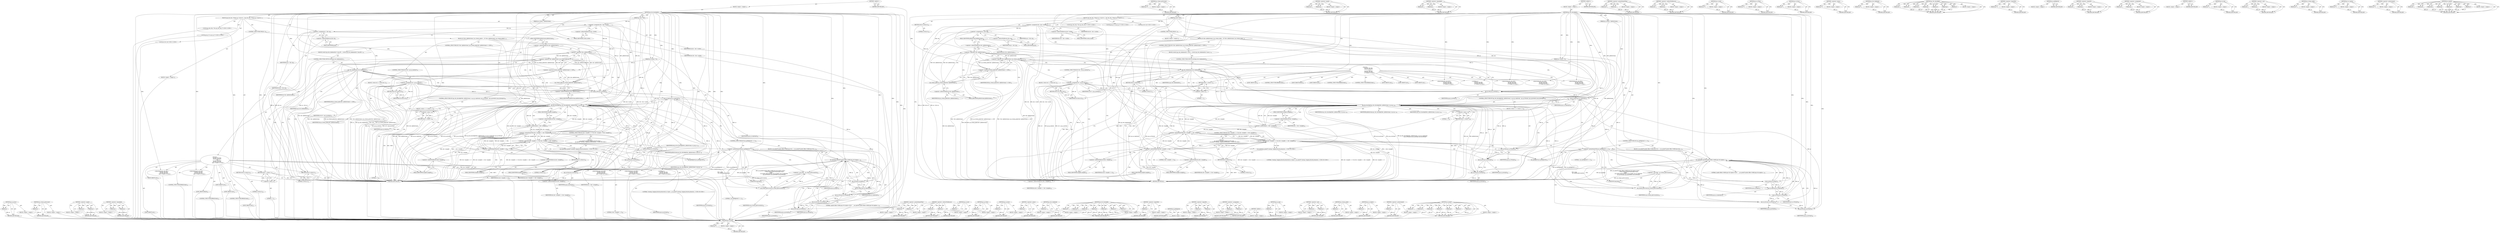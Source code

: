 digraph "jas_eprintf" {
vulnerable_249 [label=<(METHOD,jpc_pi_prcno)>];
vulnerable_250 [label=<(PARAM,p1)>];
vulnerable_251 [label=<(BLOCK,&lt;empty&gt;,&lt;empty&gt;)>];
vulnerable_252 [label=<(METHOD_RETURN,ANY)>];
vulnerable_233 [label=<(METHOD,jas_stream_getrwcount)>];
vulnerable_234 [label=<(PARAM,p1)>];
vulnerable_235 [label=<(BLOCK,&lt;empty&gt;,&lt;empty&gt;)>];
vulnerable_236 [label=<(METHOD_RETURN,ANY)>];
vulnerable_184 [label=<(METHOD,&lt;operator&gt;.equals)>];
vulnerable_185 [label=<(PARAM,p1)>];
vulnerable_186 [label=<(PARAM,p2)>];
vulnerable_187 [label=<(BLOCK,&lt;empty&gt;,&lt;empty&gt;)>];
vulnerable_188 [label=<(METHOD_RETURN,ANY)>];
vulnerable_205 [label=<(METHOD,&lt;operator&gt;.logicalAnd)>];
vulnerable_206 [label=<(PARAM,p1)>];
vulnerable_207 [label=<(PARAM,p2)>];
vulnerable_208 [label=<(BLOCK,&lt;empty&gt;,&lt;empty&gt;)>];
vulnerable_209 [label=<(METHOD_RETURN,ANY)>];
vulnerable_6 [label=<(METHOD,&lt;global&gt;)<SUB>1</SUB>>];
vulnerable_7 [label=<(BLOCK,&lt;empty&gt;,&lt;empty&gt;)<SUB>1</SUB>>];
vulnerable_8 [label=<(METHOD,jpc_dec_decodepkts)<SUB>1</SUB>>];
vulnerable_9 [label=<(PARAM,jpc_dec_t *dec)<SUB>1</SUB>>];
vulnerable_10 [label=<(PARAM,jas_stream_t *pkthdrstream)<SUB>1</SUB>>];
vulnerable_11 [label=<(PARAM,jas_stream_t *in)<SUB>1</SUB>>];
vulnerable_12 [label=<(BLOCK,{
	jpc_dec_tile_t *tile;
	jpc_pi_t *pi;
	int re...,{
	jpc_dec_tile_t *tile;
	jpc_pi_t *pi;
	int re...)<SUB>2</SUB>>];
vulnerable_13 [label="<(LOCAL,jpc_dec_tile_t* tile: jpc_dec_tile_t*)<SUB>3</SUB>>"];
vulnerable_14 [label="<(LOCAL,jpc_pi_t* pi: jpc_pi_t*)<SUB>4</SUB>>"];
vulnerable_15 [label="<(LOCAL,int ret: int)<SUB>5</SUB>>"];
vulnerable_16 [label=<(&lt;operator&gt;.assignment,tile = dec-&gt;curtile)<SUB>7</SUB>>];
vulnerable_17 [label=<(IDENTIFIER,tile,tile = dec-&gt;curtile)<SUB>7</SUB>>];
vulnerable_18 [label=<(&lt;operator&gt;.indirectFieldAccess,dec-&gt;curtile)<SUB>7</SUB>>];
vulnerable_19 [label=<(IDENTIFIER,dec,tile = dec-&gt;curtile)<SUB>7</SUB>>];
vulnerable_20 [label=<(FIELD_IDENTIFIER,curtile,curtile)<SUB>7</SUB>>];
vulnerable_21 [label=<(&lt;operator&gt;.assignment,pi = tile-&gt;pi)<SUB>8</SUB>>];
vulnerable_22 [label=<(IDENTIFIER,pi,pi = tile-&gt;pi)<SUB>8</SUB>>];
vulnerable_23 [label=<(&lt;operator&gt;.indirectFieldAccess,tile-&gt;pi)<SUB>8</SUB>>];
vulnerable_24 [label=<(IDENTIFIER,tile,pi = tile-&gt;pi)<SUB>8</SUB>>];
vulnerable_25 [label=<(FIELD_IDENTIFIER,pi,pi)<SUB>8</SUB>>];
vulnerable_26 [label=<(CONTROL_STRUCTURE,FOR,for (;;))<SUB>9</SUB>>];
vulnerable_27 [label=<(BLOCK,&lt;empty&gt;,&lt;empty&gt;)<SUB>9</SUB>>];
vulnerable_28 [label=<(BLOCK,{
if (!tile-&gt;pkthdrstream || jas_stream_peekc(t...,{
if (!tile-&gt;pkthdrstream || jas_stream_peekc(t...)<SUB>9</SUB>>];
vulnerable_29 [label=<(CONTROL_STRUCTURE,IF,if (!tile-&gt;pkthdrstream || jas_stream_peekc(tile-&gt;pkthdrstream) == EOF))<SUB>10</SUB>>];
vulnerable_30 [label=<(&lt;operator&gt;.logicalOr,!tile-&gt;pkthdrstream || jas_stream_peekc(tile-&gt;p...)<SUB>10</SUB>>];
vulnerable_31 [label=<(&lt;operator&gt;.logicalNot,!tile-&gt;pkthdrstream)<SUB>10</SUB>>];
vulnerable_32 [label=<(&lt;operator&gt;.indirectFieldAccess,tile-&gt;pkthdrstream)<SUB>10</SUB>>];
vulnerable_33 [label=<(IDENTIFIER,tile,!tile-&gt;pkthdrstream)<SUB>10</SUB>>];
vulnerable_34 [label=<(FIELD_IDENTIFIER,pkthdrstream,pkthdrstream)<SUB>10</SUB>>];
vulnerable_35 [label=<(&lt;operator&gt;.equals,jas_stream_peekc(tile-&gt;pkthdrstream) == EOF)<SUB>10</SUB>>];
vulnerable_36 [label=<(jas_stream_peekc,jas_stream_peekc(tile-&gt;pkthdrstream))<SUB>10</SUB>>];
vulnerable_37 [label=<(&lt;operator&gt;.indirectFieldAccess,tile-&gt;pkthdrstream)<SUB>10</SUB>>];
vulnerable_38 [label=<(IDENTIFIER,tile,jas_stream_peekc(tile-&gt;pkthdrstream))<SUB>10</SUB>>];
vulnerable_39 [label=<(FIELD_IDENTIFIER,pkthdrstream,pkthdrstream)<SUB>10</SUB>>];
vulnerable_40 [label=<(IDENTIFIER,EOF,jas_stream_peekc(tile-&gt;pkthdrstream) == EOF)<SUB>10</SUB>>];
vulnerable_41 [label=<(BLOCK,{
		switch (jpc_dec_lookahead(in)) {
		case JPC...,{
		switch (jpc_dec_lookahead(in)) {
		case JPC...)<SUB>10</SUB>>];
vulnerable_42 [label=<(CONTROL_STRUCTURE,SWITCH,switch(jpc_dec_lookahead(in)))<SUB>11</SUB>>];
vulnerable_43 [label=<(jpc_dec_lookahead,jpc_dec_lookahead(in))<SUB>11</SUB>>];
vulnerable_44 [label=<(IDENTIFIER,in,jpc_dec_lookahead(in))<SUB>11</SUB>>];
vulnerable_45 [label="<(BLOCK,{
		case JPC_MS_EOC:
		case JPC_MS_SOT:
			retu...,{
		case JPC_MS_EOC:
		case JPC_MS_SOT:
			retu...)<SUB>11</SUB>>"];
vulnerable_46 [label=<(JUMP_TARGET,case)<SUB>12</SUB>>];
vulnerable_47 [label="<(IDENTIFIER,JPC_MS_EOC,{
		case JPC_MS_EOC:
		case JPC_MS_SOT:
			retu...)<SUB>12</SUB>>"];
vulnerable_48 [label=<(JUMP_TARGET,case)<SUB>13</SUB>>];
vulnerable_49 [label="<(IDENTIFIER,JPC_MS_SOT,{
		case JPC_MS_EOC:
		case JPC_MS_SOT:
			retu...)<SUB>13</SUB>>"];
vulnerable_50 [label=<(RETURN,return 0;,return 0;)<SUB>14</SUB>>];
vulnerable_51 [label=<(LITERAL,0,return 0;)<SUB>14</SUB>>];
vulnerable_52 [label=<(CONTROL_STRUCTURE,BREAK,break;)<SUB>15</SUB>>];
vulnerable_53 [label=<(JUMP_TARGET,case)<SUB>16</SUB>>];
vulnerable_54 [label="<(IDENTIFIER,JPC_MS_SOP,{
		case JPC_MS_EOC:
		case JPC_MS_SOT:
			retu...)<SUB>16</SUB>>"];
vulnerable_55 [label=<(JUMP_TARGET,case)<SUB>17</SUB>>];
vulnerable_56 [label="<(IDENTIFIER,JPC_MS_EPH,{
		case JPC_MS_EOC:
		case JPC_MS_SOT:
			retu...)<SUB>17</SUB>>"];
vulnerable_57 [label=<(JUMP_TARGET,case)<SUB>18</SUB>>];
vulnerable_58 [label="<(LITERAL,0,{
		case JPC_MS_EOC:
		case JPC_MS_SOT:
			retu...)<SUB>18</SUB>>"];
vulnerable_59 [label=<(CONTROL_STRUCTURE,BREAK,break;)<SUB>19</SUB>>];
vulnerable_60 [label=<(JUMP_TARGET,default)<SUB>20</SUB>>];
vulnerable_61 [label=<(RETURN,return -1;,return -1;)<SUB>21</SUB>>];
vulnerable_62 [label=<(&lt;operator&gt;.minus,-1)<SUB>21</SUB>>];
vulnerable_63 [label=<(LITERAL,1,-1)<SUB>21</SUB>>];
vulnerable_64 [label=<(CONTROL_STRUCTURE,BREAK,break;)<SUB>22</SUB>>];
vulnerable_65 [label=<(CONTROL_STRUCTURE,IF,if ((ret = jpc_pi_next(pi))))<SUB>25</SUB>>];
vulnerable_66 [label=<(&lt;operator&gt;.assignment,ret = jpc_pi_next(pi))<SUB>25</SUB>>];
vulnerable_67 [label=<(IDENTIFIER,ret,ret = jpc_pi_next(pi))<SUB>25</SUB>>];
vulnerable_68 [label=<(jpc_pi_next,jpc_pi_next(pi))<SUB>25</SUB>>];
vulnerable_69 [label=<(IDENTIFIER,pi,jpc_pi_next(pi))<SUB>25</SUB>>];
vulnerable_70 [label=<(BLOCK,{
 			return ret;
 		},{
 			return ret;
 		})<SUB>25</SUB>>];
vulnerable_71 [label=<(RETURN,return ret;,return ret;)<SUB>26</SUB>>];
vulnerable_72 [label=<(IDENTIFIER,ret,return ret;)<SUB>26</SUB>>];
vulnerable_73 [label=<(CONTROL_STRUCTURE,IF,if (dec-&gt;maxpkts &gt;= 0 &amp;&amp; dec-&gt;numpkts &gt;= dec-&gt;maxpkts))<SUB>28</SUB>>];
vulnerable_74 [label=<(&lt;operator&gt;.logicalAnd,dec-&gt;maxpkts &gt;= 0 &amp;&amp; dec-&gt;numpkts &gt;= dec-&gt;maxpkts)<SUB>28</SUB>>];
vulnerable_75 [label=<(&lt;operator&gt;.greaterEqualsThan,dec-&gt;maxpkts &gt;= 0)<SUB>28</SUB>>];
vulnerable_76 [label=<(&lt;operator&gt;.indirectFieldAccess,dec-&gt;maxpkts)<SUB>28</SUB>>];
vulnerable_77 [label=<(IDENTIFIER,dec,dec-&gt;maxpkts &gt;= 0)<SUB>28</SUB>>];
vulnerable_78 [label=<(FIELD_IDENTIFIER,maxpkts,maxpkts)<SUB>28</SUB>>];
vulnerable_79 [label=<(LITERAL,0,dec-&gt;maxpkts &gt;= 0)<SUB>28</SUB>>];
vulnerable_80 [label=<(&lt;operator&gt;.greaterEqualsThan,dec-&gt;numpkts &gt;= dec-&gt;maxpkts)<SUB>28</SUB>>];
vulnerable_81 [label=<(&lt;operator&gt;.indirectFieldAccess,dec-&gt;numpkts)<SUB>28</SUB>>];
vulnerable_82 [label=<(IDENTIFIER,dec,dec-&gt;numpkts &gt;= dec-&gt;maxpkts)<SUB>28</SUB>>];
vulnerable_83 [label=<(FIELD_IDENTIFIER,numpkts,numpkts)<SUB>28</SUB>>];
vulnerable_84 [label=<(&lt;operator&gt;.indirectFieldAccess,dec-&gt;maxpkts)<SUB>28</SUB>>];
vulnerable_85 [label=<(IDENTIFIER,dec,dec-&gt;numpkts &gt;= dec-&gt;maxpkts)<SUB>28</SUB>>];
vulnerable_86 [label=<(FIELD_IDENTIFIER,maxpkts,maxpkts)<SUB>28</SUB>>];
vulnerable_87 [label="<(BLOCK,{
	jas_eprintf(&quot;warning: stopping decode premat...,{
	jas_eprintf(&quot;warning: stopping decode premat...)<SUB>28</SUB>>"];
vulnerable_88 [label="<(jas_eprintf,jas_eprintf(&quot;warning: stopping decode premature...)<SUB>29</SUB>>"];
vulnerable_89 [label="<(LITERAL,&quot;warning: stopping decode prematurely as reques...,jas_eprintf(&quot;warning: stopping decode premature...)<SUB>29</SUB>>"];
vulnerable_90 [label=<(RETURN,return 0;,return 0;)<SUB>30</SUB>>];
vulnerable_91 [label=<(LITERAL,0,return 0;)<SUB>30</SUB>>];
vulnerable_92 [label=<(CONTROL_STRUCTURE,IF,if (jas_getdbglevel() &gt;= 1))<SUB>32</SUB>>];
vulnerable_93 [label=<(&lt;operator&gt;.greaterEqualsThan,jas_getdbglevel() &gt;= 1)<SUB>32</SUB>>];
vulnerable_94 [label=<(jas_getdbglevel,jas_getdbglevel())<SUB>32</SUB>>];
vulnerable_95 [label=<(LITERAL,1,jas_getdbglevel() &gt;= 1)<SUB>32</SUB>>];
vulnerable_96 [label=<(BLOCK,{
 			jas_eprintf(&quot;packet offset=%08ld prg=%d c...,{
 			jas_eprintf(&quot;packet offset=%08ld prg=%d c...)<SUB>32</SUB>>];
vulnerable_97 [label=<(jas_eprintf,jas_eprintf(&quot;packet offset=%08ld prg=%d cmptno=...)<SUB>33</SUB>>];
vulnerable_98 [label=<(LITERAL,&quot;packet offset=%08ld prg=%d cmptno=%02d &quot;
 			 ...,jas_eprintf(&quot;packet offset=%08ld prg=%d cmptno=...)<SUB>33</SUB>>];
vulnerable_99 [label=<(&lt;operator&gt;.cast,(long)
 			  jas_stream_getrwcount(in))<SUB>34</SUB>>];
vulnerable_100 [label=<(UNKNOWN,long,long)<SUB>34</SUB>>];
vulnerable_101 [label=<(jas_stream_getrwcount,jas_stream_getrwcount(in))<SUB>35</SUB>>];
vulnerable_102 [label=<(IDENTIFIER,in,jas_stream_getrwcount(in))<SUB>35</SUB>>];
vulnerable_103 [label=<(jpc_pi_prg,jpc_pi_prg(pi))<SUB>35</SUB>>];
vulnerable_104 [label=<(IDENTIFIER,pi,jpc_pi_prg(pi))<SUB>35</SUB>>];
vulnerable_105 [label=<(jpc_pi_cmptno,jpc_pi_cmptno(pi))<SUB>35</SUB>>];
vulnerable_106 [label=<(IDENTIFIER,pi,jpc_pi_cmptno(pi))<SUB>35</SUB>>];
vulnerable_107 [label=<(jpc_pi_rlvlno,jpc_pi_rlvlno(pi))<SUB>36</SUB>>];
vulnerable_108 [label=<(IDENTIFIER,pi,jpc_pi_rlvlno(pi))<SUB>36</SUB>>];
vulnerable_109 [label=<(jpc_pi_prcno,jpc_pi_prcno(pi))<SUB>36</SUB>>];
vulnerable_110 [label=<(IDENTIFIER,pi,jpc_pi_prcno(pi))<SUB>36</SUB>>];
vulnerable_111 [label=<(jpc_pi_lyrno,jpc_pi_lyrno(pi))<SUB>36</SUB>>];
vulnerable_112 [label=<(IDENTIFIER,pi,jpc_pi_lyrno(pi))<SUB>36</SUB>>];
vulnerable_113 [label=<(CONTROL_STRUCTURE,IF,if (jpc_dec_decodepkt(dec, pkthdrstream, in, jpc_pi_cmptno(pi), jpc_pi_rlvlno(pi),
		  jpc_pi_prcno(pi), jpc_pi_lyrno(pi))))<SUB>38</SUB>>];
vulnerable_114 [label=<(jpc_dec_decodepkt,jpc_dec_decodepkt(dec, pkthdrstream, in, jpc_pi...)<SUB>38</SUB>>];
vulnerable_115 [label=<(IDENTIFIER,dec,jpc_dec_decodepkt(dec, pkthdrstream, in, jpc_pi...)<SUB>38</SUB>>];
vulnerable_116 [label=<(IDENTIFIER,pkthdrstream,jpc_dec_decodepkt(dec, pkthdrstream, in, jpc_pi...)<SUB>38</SUB>>];
vulnerable_117 [label=<(IDENTIFIER,in,jpc_dec_decodepkt(dec, pkthdrstream, in, jpc_pi...)<SUB>38</SUB>>];
vulnerable_118 [label=<(jpc_pi_cmptno,jpc_pi_cmptno(pi))<SUB>38</SUB>>];
vulnerable_119 [label=<(IDENTIFIER,pi,jpc_pi_cmptno(pi))<SUB>38</SUB>>];
vulnerable_120 [label=<(jpc_pi_rlvlno,jpc_pi_rlvlno(pi))<SUB>38</SUB>>];
vulnerable_121 [label=<(IDENTIFIER,pi,jpc_pi_rlvlno(pi))<SUB>38</SUB>>];
vulnerable_122 [label=<(jpc_pi_prcno,jpc_pi_prcno(pi))<SUB>39</SUB>>];
vulnerable_123 [label=<(IDENTIFIER,pi,jpc_pi_prcno(pi))<SUB>39</SUB>>];
vulnerable_124 [label=<(jpc_pi_lyrno,jpc_pi_lyrno(pi))<SUB>39</SUB>>];
vulnerable_125 [label=<(IDENTIFIER,pi,jpc_pi_lyrno(pi))<SUB>39</SUB>>];
vulnerable_126 [label=<(BLOCK,{
 			return -1;
 		},{
 			return -1;
 		})<SUB>39</SUB>>];
vulnerable_127 [label=<(RETURN,return -1;,return -1;)<SUB>40</SUB>>];
vulnerable_128 [label=<(&lt;operator&gt;.minus,-1)<SUB>40</SUB>>];
vulnerable_129 [label=<(LITERAL,1,-1)<SUB>40</SUB>>];
vulnerable_130 [label=<(&lt;operator&gt;.preIncrement,++dec-&gt;numpkts)<SUB>42</SUB>>];
vulnerable_131 [label=<(&lt;operator&gt;.indirectFieldAccess,dec-&gt;numpkts)<SUB>42</SUB>>];
vulnerable_132 [label=<(IDENTIFIER,dec,++dec-&gt;numpkts)<SUB>42</SUB>>];
vulnerable_133 [label=<(FIELD_IDENTIFIER,numpkts,numpkts)<SUB>42</SUB>>];
vulnerable_134 [label=<(RETURN,return 0;,return 0;)<SUB>45</SUB>>];
vulnerable_135 [label=<(LITERAL,0,return 0;)<SUB>45</SUB>>];
vulnerable_136 [label=<(METHOD_RETURN,int)<SUB>1</SUB>>];
vulnerable_138 [label=<(METHOD_RETURN,ANY)<SUB>1</SUB>>];
vulnerable_210 [label=<(METHOD,&lt;operator&gt;.greaterEqualsThan)>];
vulnerable_211 [label=<(PARAM,p1)>];
vulnerable_212 [label=<(PARAM,p2)>];
vulnerable_213 [label=<(BLOCK,&lt;empty&gt;,&lt;empty&gt;)>];
vulnerable_214 [label=<(METHOD_RETURN,ANY)>];
vulnerable_170 [label=<(METHOD,&lt;operator&gt;.indirectFieldAccess)>];
vulnerable_171 [label=<(PARAM,p1)>];
vulnerable_172 [label=<(PARAM,p2)>];
vulnerable_173 [label=<(BLOCK,&lt;empty&gt;,&lt;empty&gt;)>];
vulnerable_174 [label=<(METHOD_RETURN,ANY)>];
vulnerable_201 [label=<(METHOD,jpc_pi_next)>];
vulnerable_202 [label=<(PARAM,p1)>];
vulnerable_203 [label=<(BLOCK,&lt;empty&gt;,&lt;empty&gt;)>];
vulnerable_204 [label=<(METHOD_RETURN,ANY)>];
vulnerable_245 [label=<(METHOD,jpc_pi_rlvlno)>];
vulnerable_246 [label=<(PARAM,p1)>];
vulnerable_247 [label=<(BLOCK,&lt;empty&gt;,&lt;empty&gt;)>];
vulnerable_248 [label=<(METHOD_RETURN,ANY)>];
vulnerable_253 [label=<(METHOD,jpc_pi_lyrno)>];
vulnerable_254 [label=<(PARAM,p1)>];
vulnerable_255 [label=<(BLOCK,&lt;empty&gt;,&lt;empty&gt;)>];
vulnerable_256 [label=<(METHOD_RETURN,ANY)>];
vulnerable_197 [label=<(METHOD,&lt;operator&gt;.minus)>];
vulnerable_198 [label=<(PARAM,p1)>];
vulnerable_199 [label=<(BLOCK,&lt;empty&gt;,&lt;empty&gt;)>];
vulnerable_200 [label=<(METHOD_RETURN,ANY)>];
vulnerable_193 [label=<(METHOD,jpc_dec_lookahead)>];
vulnerable_194 [label=<(PARAM,p1)>];
vulnerable_195 [label=<(BLOCK,&lt;empty&gt;,&lt;empty&gt;)>];
vulnerable_196 [label=<(METHOD_RETURN,ANY)>];
vulnerable_257 [label=<(METHOD,jpc_dec_decodepkt)>];
vulnerable_258 [label=<(PARAM,p1)>];
vulnerable_259 [label=<(PARAM,p2)>];
vulnerable_260 [label=<(PARAM,p3)>];
vulnerable_261 [label=<(PARAM,p4)>];
vulnerable_262 [label=<(PARAM,p5)>];
vulnerable_263 [label=<(PARAM,p6)>];
vulnerable_264 [label=<(PARAM,p7)>];
vulnerable_265 [label=<(BLOCK,&lt;empty&gt;,&lt;empty&gt;)>];
vulnerable_266 [label=<(METHOD_RETURN,ANY)>];
vulnerable_180 [label=<(METHOD,&lt;operator&gt;.logicalNot)>];
vulnerable_181 [label=<(PARAM,p1)>];
vulnerable_182 [label=<(BLOCK,&lt;empty&gt;,&lt;empty&gt;)>];
vulnerable_183 [label=<(METHOD_RETURN,ANY)>];
vulnerable_225 [label=<(METHOD,jas_getdbglevel)>];
vulnerable_226 [label=<(BLOCK,&lt;empty&gt;,&lt;empty&gt;)>];
vulnerable_227 [label=<(METHOD_RETURN,ANY)>];
vulnerable_175 [label=<(METHOD,&lt;operator&gt;.logicalOr)>];
vulnerable_176 [label=<(PARAM,p1)>];
vulnerable_177 [label=<(PARAM,p2)>];
vulnerable_178 [label=<(BLOCK,&lt;empty&gt;,&lt;empty&gt;)>];
vulnerable_179 [label=<(METHOD_RETURN,ANY)>];
vulnerable_165 [label=<(METHOD,&lt;operator&gt;.assignment)>];
vulnerable_166 [label=<(PARAM,p1)>];
vulnerable_167 [label=<(PARAM,p2)>];
vulnerable_168 [label=<(BLOCK,&lt;empty&gt;,&lt;empty&gt;)>];
vulnerable_169 [label=<(METHOD_RETURN,ANY)>];
vulnerable_159 [label=<(METHOD,&lt;global&gt;)<SUB>1</SUB>>];
vulnerable_160 [label=<(BLOCK,&lt;empty&gt;,&lt;empty&gt;)>];
vulnerable_161 [label=<(METHOD_RETURN,ANY)>];
vulnerable_237 [label=<(METHOD,jpc_pi_prg)>];
vulnerable_238 [label=<(PARAM,p1)>];
vulnerable_239 [label=<(BLOCK,&lt;empty&gt;,&lt;empty&gt;)>];
vulnerable_240 [label=<(METHOD_RETURN,ANY)>];
vulnerable_228 [label=<(METHOD,&lt;operator&gt;.cast)>];
vulnerable_229 [label=<(PARAM,p1)>];
vulnerable_230 [label=<(PARAM,p2)>];
vulnerable_231 [label=<(BLOCK,&lt;empty&gt;,&lt;empty&gt;)>];
vulnerable_232 [label=<(METHOD_RETURN,ANY)>];
vulnerable_189 [label=<(METHOD,jas_stream_peekc)>];
vulnerable_190 [label=<(PARAM,p1)>];
vulnerable_191 [label=<(BLOCK,&lt;empty&gt;,&lt;empty&gt;)>];
vulnerable_192 [label=<(METHOD_RETURN,ANY)>];
vulnerable_241 [label=<(METHOD,jpc_pi_cmptno)>];
vulnerable_242 [label=<(PARAM,p1)>];
vulnerable_243 [label=<(BLOCK,&lt;empty&gt;,&lt;empty&gt;)>];
vulnerable_244 [label=<(METHOD_RETURN,ANY)>];
vulnerable_267 [label=<(METHOD,&lt;operator&gt;.preIncrement)>];
vulnerable_268 [label=<(PARAM,p1)>];
vulnerable_269 [label=<(BLOCK,&lt;empty&gt;,&lt;empty&gt;)>];
vulnerable_270 [label=<(METHOD_RETURN,ANY)>];
vulnerable_215 [label=<(METHOD,jas_eprintf)>];
vulnerable_216 [label=<(PARAM,p1)>];
vulnerable_217 [label=<(PARAM,p2)>];
vulnerable_218 [label=<(PARAM,p3)>];
vulnerable_219 [label=<(PARAM,p4)>];
vulnerable_220 [label=<(PARAM,p5)>];
vulnerable_221 [label=<(PARAM,p6)>];
vulnerable_222 [label=<(PARAM,p7)>];
vulnerable_223 [label=<(BLOCK,&lt;empty&gt;,&lt;empty&gt;)>];
vulnerable_224 [label=<(METHOD_RETURN,ANY)>];
fixed_249 [label=<(METHOD,jpc_pi_prcno)>];
fixed_250 [label=<(PARAM,p1)>];
fixed_251 [label=<(BLOCK,&lt;empty&gt;,&lt;empty&gt;)>];
fixed_252 [label=<(METHOD_RETURN,ANY)>];
fixed_233 [label=<(METHOD,jas_stream_getrwcount)>];
fixed_234 [label=<(PARAM,p1)>];
fixed_235 [label=<(BLOCK,&lt;empty&gt;,&lt;empty&gt;)>];
fixed_236 [label=<(METHOD_RETURN,ANY)>];
fixed_184 [label=<(METHOD,&lt;operator&gt;.equals)>];
fixed_185 [label=<(PARAM,p1)>];
fixed_186 [label=<(PARAM,p2)>];
fixed_187 [label=<(BLOCK,&lt;empty&gt;,&lt;empty&gt;)>];
fixed_188 [label=<(METHOD_RETURN,ANY)>];
fixed_205 [label=<(METHOD,&lt;operator&gt;.logicalAnd)>];
fixed_206 [label=<(PARAM,p1)>];
fixed_207 [label=<(PARAM,p2)>];
fixed_208 [label=<(BLOCK,&lt;empty&gt;,&lt;empty&gt;)>];
fixed_209 [label=<(METHOD_RETURN,ANY)>];
fixed_6 [label=<(METHOD,&lt;global&gt;)<SUB>1</SUB>>];
fixed_7 [label=<(BLOCK,&lt;empty&gt;,&lt;empty&gt;)<SUB>1</SUB>>];
fixed_8 [label=<(METHOD,jpc_dec_decodepkts)<SUB>1</SUB>>];
fixed_9 [label=<(PARAM,jpc_dec_t *dec)<SUB>1</SUB>>];
fixed_10 [label=<(PARAM,jas_stream_t *pkthdrstream)<SUB>1</SUB>>];
fixed_11 [label=<(PARAM,jas_stream_t *in)<SUB>1</SUB>>];
fixed_12 [label=<(BLOCK,{
	jpc_dec_tile_t *tile;
	jpc_pi_t *pi;
	int re...,{
	jpc_dec_tile_t *tile;
	jpc_pi_t *pi;
	int re...)<SUB>2</SUB>>];
fixed_13 [label="<(LOCAL,jpc_dec_tile_t* tile: jpc_dec_tile_t*)<SUB>3</SUB>>"];
fixed_14 [label="<(LOCAL,jpc_pi_t* pi: jpc_pi_t*)<SUB>4</SUB>>"];
fixed_15 [label="<(LOCAL,int ret: int)<SUB>5</SUB>>"];
fixed_16 [label=<(&lt;operator&gt;.assignment,tile = dec-&gt;curtile)<SUB>7</SUB>>];
fixed_17 [label=<(IDENTIFIER,tile,tile = dec-&gt;curtile)<SUB>7</SUB>>];
fixed_18 [label=<(&lt;operator&gt;.indirectFieldAccess,dec-&gt;curtile)<SUB>7</SUB>>];
fixed_19 [label=<(IDENTIFIER,dec,tile = dec-&gt;curtile)<SUB>7</SUB>>];
fixed_20 [label=<(FIELD_IDENTIFIER,curtile,curtile)<SUB>7</SUB>>];
fixed_21 [label=<(&lt;operator&gt;.assignment,pi = tile-&gt;pi)<SUB>8</SUB>>];
fixed_22 [label=<(IDENTIFIER,pi,pi = tile-&gt;pi)<SUB>8</SUB>>];
fixed_23 [label=<(&lt;operator&gt;.indirectFieldAccess,tile-&gt;pi)<SUB>8</SUB>>];
fixed_24 [label=<(IDENTIFIER,tile,pi = tile-&gt;pi)<SUB>8</SUB>>];
fixed_25 [label=<(FIELD_IDENTIFIER,pi,pi)<SUB>8</SUB>>];
fixed_26 [label=<(CONTROL_STRUCTURE,FOR,for (;;))<SUB>9</SUB>>];
fixed_27 [label=<(BLOCK,&lt;empty&gt;,&lt;empty&gt;)<SUB>9</SUB>>];
fixed_28 [label=<(BLOCK,{
		if (!tile-&gt;pkthdrstream || jas_stream_peekc...,{
		if (!tile-&gt;pkthdrstream || jas_stream_peekc...)<SUB>9</SUB>>];
fixed_29 [label=<(CONTROL_STRUCTURE,IF,if (!tile-&gt;pkthdrstream || jas_stream_peekc(tile-&gt;pkthdrstream) == EOF))<SUB>10</SUB>>];
fixed_30 [label=<(&lt;operator&gt;.logicalOr,!tile-&gt;pkthdrstream || jas_stream_peekc(tile-&gt;p...)<SUB>10</SUB>>];
fixed_31 [label=<(&lt;operator&gt;.logicalNot,!tile-&gt;pkthdrstream)<SUB>10</SUB>>];
fixed_32 [label=<(&lt;operator&gt;.indirectFieldAccess,tile-&gt;pkthdrstream)<SUB>10</SUB>>];
fixed_33 [label=<(IDENTIFIER,tile,!tile-&gt;pkthdrstream)<SUB>10</SUB>>];
fixed_34 [label=<(FIELD_IDENTIFIER,pkthdrstream,pkthdrstream)<SUB>10</SUB>>];
fixed_35 [label=<(&lt;operator&gt;.equals,jas_stream_peekc(tile-&gt;pkthdrstream) == EOF)<SUB>10</SUB>>];
fixed_36 [label=<(jas_stream_peekc,jas_stream_peekc(tile-&gt;pkthdrstream))<SUB>10</SUB>>];
fixed_37 [label=<(&lt;operator&gt;.indirectFieldAccess,tile-&gt;pkthdrstream)<SUB>10</SUB>>];
fixed_38 [label=<(IDENTIFIER,tile,jas_stream_peekc(tile-&gt;pkthdrstream))<SUB>10</SUB>>];
fixed_39 [label=<(FIELD_IDENTIFIER,pkthdrstream,pkthdrstream)<SUB>10</SUB>>];
fixed_40 [label=<(IDENTIFIER,EOF,jas_stream_peekc(tile-&gt;pkthdrstream) == EOF)<SUB>10</SUB>>];
fixed_41 [label=<(BLOCK,{
			switch (jpc_dec_lookahead(in)) {
			case J...,{
			switch (jpc_dec_lookahead(in)) {
			case J...)<SUB>10</SUB>>];
fixed_42 [label=<(CONTROL_STRUCTURE,SWITCH,switch(jpc_dec_lookahead(in)))<SUB>11</SUB>>];
fixed_43 [label=<(jpc_dec_lookahead,jpc_dec_lookahead(in))<SUB>11</SUB>>];
fixed_44 [label=<(IDENTIFIER,in,jpc_dec_lookahead(in))<SUB>11</SUB>>];
fixed_45 [label="<(BLOCK,{
			case JPC_MS_EOC:
			case JPC_MS_SOT:
				r...,{
			case JPC_MS_EOC:
			case JPC_MS_SOT:
				r...)<SUB>11</SUB>>"];
fixed_46 [label=<(JUMP_TARGET,case)<SUB>12</SUB>>];
fixed_47 [label="<(IDENTIFIER,JPC_MS_EOC,{
			case JPC_MS_EOC:
			case JPC_MS_SOT:
				r...)<SUB>12</SUB>>"];
fixed_48 [label=<(JUMP_TARGET,case)<SUB>13</SUB>>];
fixed_49 [label="<(IDENTIFIER,JPC_MS_SOT,{
			case JPC_MS_EOC:
			case JPC_MS_SOT:
				r...)<SUB>13</SUB>>"];
fixed_50 [label=<(RETURN,return 0;,return 0;)<SUB>14</SUB>>];
fixed_51 [label=<(LITERAL,0,return 0;)<SUB>14</SUB>>];
fixed_52 [label=<(CONTROL_STRUCTURE,BREAK,break;)<SUB>15</SUB>>];
fixed_53 [label=<(JUMP_TARGET,case)<SUB>16</SUB>>];
fixed_54 [label="<(IDENTIFIER,JPC_MS_SOP,{
			case JPC_MS_EOC:
			case JPC_MS_SOT:
				r...)<SUB>16</SUB>>"];
fixed_55 [label=<(JUMP_TARGET,case)<SUB>17</SUB>>];
fixed_56 [label="<(IDENTIFIER,JPC_MS_EPH,{
			case JPC_MS_EOC:
			case JPC_MS_SOT:
				r...)<SUB>17</SUB>>"];
fixed_57 [label=<(JUMP_TARGET,case)<SUB>18</SUB>>];
fixed_58 [label="<(LITERAL,0,{
			case JPC_MS_EOC:
			case JPC_MS_SOT:
				r...)<SUB>18</SUB>>"];
fixed_59 [label=<(CONTROL_STRUCTURE,BREAK,break;)<SUB>19</SUB>>];
fixed_60 [label=<(JUMP_TARGET,default)<SUB>20</SUB>>];
fixed_61 [label=<(RETURN,return -1;,return -1;)<SUB>21</SUB>>];
fixed_62 [label=<(&lt;operator&gt;.minus,-1)<SUB>21</SUB>>];
fixed_63 [label=<(LITERAL,1,-1)<SUB>21</SUB>>];
fixed_64 [label=<(CONTROL_STRUCTURE,BREAK,break;)<SUB>22</SUB>>];
fixed_65 [label=<(CONTROL_STRUCTURE,IF,if ((ret = jpc_pi_next(pi))))<SUB>25</SUB>>];
fixed_66 [label=<(&lt;operator&gt;.assignment,ret = jpc_pi_next(pi))<SUB>25</SUB>>];
fixed_67 [label=<(IDENTIFIER,ret,ret = jpc_pi_next(pi))<SUB>25</SUB>>];
fixed_68 [label=<(jpc_pi_next,jpc_pi_next(pi))<SUB>25</SUB>>];
fixed_69 [label=<(IDENTIFIER,pi,jpc_pi_next(pi))<SUB>25</SUB>>];
fixed_70 [label=<(BLOCK,{
 			return ret;
 		},{
 			return ret;
 		})<SUB>25</SUB>>];
fixed_71 [label=<(RETURN,return ret;,return ret;)<SUB>26</SUB>>];
fixed_72 [label=<(IDENTIFIER,ret,return ret;)<SUB>26</SUB>>];
fixed_73 [label=<(CONTROL_STRUCTURE,IF,if (dec-&gt;maxpkts &gt;= 0 &amp;&amp; dec-&gt;numpkts &gt;= dec-&gt;maxpkts))<SUB>28</SUB>>];
fixed_74 [label=<(&lt;operator&gt;.logicalAnd,dec-&gt;maxpkts &gt;= 0 &amp;&amp; dec-&gt;numpkts &gt;= dec-&gt;maxpkts)<SUB>28</SUB>>];
fixed_75 [label=<(&lt;operator&gt;.greaterEqualsThan,dec-&gt;maxpkts &gt;= 0)<SUB>28</SUB>>];
fixed_76 [label=<(&lt;operator&gt;.indirectFieldAccess,dec-&gt;maxpkts)<SUB>28</SUB>>];
fixed_77 [label=<(IDENTIFIER,dec,dec-&gt;maxpkts &gt;= 0)<SUB>28</SUB>>];
fixed_78 [label=<(FIELD_IDENTIFIER,maxpkts,maxpkts)<SUB>28</SUB>>];
fixed_79 [label=<(LITERAL,0,dec-&gt;maxpkts &gt;= 0)<SUB>28</SUB>>];
fixed_80 [label=<(&lt;operator&gt;.greaterEqualsThan,dec-&gt;numpkts &gt;= dec-&gt;maxpkts)<SUB>28</SUB>>];
fixed_81 [label=<(&lt;operator&gt;.indirectFieldAccess,dec-&gt;numpkts)<SUB>28</SUB>>];
fixed_82 [label=<(IDENTIFIER,dec,dec-&gt;numpkts &gt;= dec-&gt;maxpkts)<SUB>28</SUB>>];
fixed_83 [label=<(FIELD_IDENTIFIER,numpkts,numpkts)<SUB>28</SUB>>];
fixed_84 [label=<(&lt;operator&gt;.indirectFieldAccess,dec-&gt;maxpkts)<SUB>28</SUB>>];
fixed_85 [label=<(IDENTIFIER,dec,dec-&gt;numpkts &gt;= dec-&gt;maxpkts)<SUB>28</SUB>>];
fixed_86 [label=<(FIELD_IDENTIFIER,maxpkts,maxpkts)<SUB>28</SUB>>];
fixed_87 [label="<(BLOCK,{
			jas_eprintf(&quot;warning: stopping decode prem...,{
			jas_eprintf(&quot;warning: stopping decode prem...)<SUB>28</SUB>>"];
fixed_88 [label="<(jas_eprintf,jas_eprintf(&quot;warning: stopping decode premature...)<SUB>29</SUB>>"];
fixed_89 [label="<(LITERAL,&quot;warning: stopping decode prematurely as reques...,jas_eprintf(&quot;warning: stopping decode premature...)<SUB>29</SUB>>"];
fixed_90 [label=<(RETURN,return 0;,return 0;)<SUB>30</SUB>>];
fixed_91 [label=<(LITERAL,0,return 0;)<SUB>30</SUB>>];
fixed_92 [label=<(CONTROL_STRUCTURE,IF,if (jas_getdbglevel() &gt;= 1))<SUB>32</SUB>>];
fixed_93 [label=<(&lt;operator&gt;.greaterEqualsThan,jas_getdbglevel() &gt;= 1)<SUB>32</SUB>>];
fixed_94 [label=<(jas_getdbglevel,jas_getdbglevel())<SUB>32</SUB>>];
fixed_95 [label=<(LITERAL,1,jas_getdbglevel() &gt;= 1)<SUB>32</SUB>>];
fixed_96 [label=<(BLOCK,{
 			jas_eprintf(&quot;packet offset=%08ld prg=%d c...,{
 			jas_eprintf(&quot;packet offset=%08ld prg=%d c...)<SUB>32</SUB>>];
fixed_97 [label=<(jas_eprintf,jas_eprintf(&quot;packet offset=%08ld prg=%d cmptno=...)<SUB>33</SUB>>];
fixed_98 [label=<(LITERAL,&quot;packet offset=%08ld prg=%d cmptno=%02d &quot;
 			 ...,jas_eprintf(&quot;packet offset=%08ld prg=%d cmptno=...)<SUB>33</SUB>>];
fixed_99 [label=<(&lt;operator&gt;.cast,(long)
 			  jas_stream_getrwcount(in))<SUB>34</SUB>>];
fixed_100 [label=<(UNKNOWN,long,long)<SUB>34</SUB>>];
fixed_101 [label=<(jas_stream_getrwcount,jas_stream_getrwcount(in))<SUB>35</SUB>>];
fixed_102 [label=<(IDENTIFIER,in,jas_stream_getrwcount(in))<SUB>35</SUB>>];
fixed_103 [label=<(jpc_pi_prg,jpc_pi_prg(pi))<SUB>35</SUB>>];
fixed_104 [label=<(IDENTIFIER,pi,jpc_pi_prg(pi))<SUB>35</SUB>>];
fixed_105 [label=<(jpc_pi_cmptno,jpc_pi_cmptno(pi))<SUB>35</SUB>>];
fixed_106 [label=<(IDENTIFIER,pi,jpc_pi_cmptno(pi))<SUB>35</SUB>>];
fixed_107 [label=<(jpc_pi_rlvlno,jpc_pi_rlvlno(pi))<SUB>36</SUB>>];
fixed_108 [label=<(IDENTIFIER,pi,jpc_pi_rlvlno(pi))<SUB>36</SUB>>];
fixed_109 [label=<(jpc_pi_prcno,jpc_pi_prcno(pi))<SUB>36</SUB>>];
fixed_110 [label=<(IDENTIFIER,pi,jpc_pi_prcno(pi))<SUB>36</SUB>>];
fixed_111 [label=<(jpc_pi_lyrno,jpc_pi_lyrno(pi))<SUB>36</SUB>>];
fixed_112 [label=<(IDENTIFIER,pi,jpc_pi_lyrno(pi))<SUB>36</SUB>>];
fixed_113 [label=<(CONTROL_STRUCTURE,IF,if (jpc_dec_decodepkt(dec, pkthdrstream, in, jpc_pi_cmptno(pi),
		  jpc_pi_rlvlno(pi), jpc_pi_prcno(pi), jpc_pi_lyrno(pi))))<SUB>38</SUB>>];
fixed_114 [label=<(jpc_dec_decodepkt,jpc_dec_decodepkt(dec, pkthdrstream, in, jpc_pi...)<SUB>38</SUB>>];
fixed_115 [label=<(IDENTIFIER,dec,jpc_dec_decodepkt(dec, pkthdrstream, in, jpc_pi...)<SUB>38</SUB>>];
fixed_116 [label=<(IDENTIFIER,pkthdrstream,jpc_dec_decodepkt(dec, pkthdrstream, in, jpc_pi...)<SUB>38</SUB>>];
fixed_117 [label=<(IDENTIFIER,in,jpc_dec_decodepkt(dec, pkthdrstream, in, jpc_pi...)<SUB>38</SUB>>];
fixed_118 [label=<(jpc_pi_cmptno,jpc_pi_cmptno(pi))<SUB>38</SUB>>];
fixed_119 [label=<(IDENTIFIER,pi,jpc_pi_cmptno(pi))<SUB>38</SUB>>];
fixed_120 [label=<(jpc_pi_rlvlno,jpc_pi_rlvlno(pi))<SUB>39</SUB>>];
fixed_121 [label=<(IDENTIFIER,pi,jpc_pi_rlvlno(pi))<SUB>39</SUB>>];
fixed_122 [label=<(jpc_pi_prcno,jpc_pi_prcno(pi))<SUB>39</SUB>>];
fixed_123 [label=<(IDENTIFIER,pi,jpc_pi_prcno(pi))<SUB>39</SUB>>];
fixed_124 [label=<(jpc_pi_lyrno,jpc_pi_lyrno(pi))<SUB>39</SUB>>];
fixed_125 [label=<(IDENTIFIER,pi,jpc_pi_lyrno(pi))<SUB>39</SUB>>];
fixed_126 [label=<(BLOCK,{
 			return -1;
 		},{
 			return -1;
 		})<SUB>39</SUB>>];
fixed_127 [label=<(RETURN,return -1;,return -1;)<SUB>40</SUB>>];
fixed_128 [label=<(&lt;operator&gt;.minus,-1)<SUB>40</SUB>>];
fixed_129 [label=<(LITERAL,1,-1)<SUB>40</SUB>>];
fixed_130 [label=<(&lt;operator&gt;.preIncrement,++dec-&gt;numpkts)<SUB>42</SUB>>];
fixed_131 [label=<(&lt;operator&gt;.indirectFieldAccess,dec-&gt;numpkts)<SUB>42</SUB>>];
fixed_132 [label=<(IDENTIFIER,dec,++dec-&gt;numpkts)<SUB>42</SUB>>];
fixed_133 [label=<(FIELD_IDENTIFIER,numpkts,numpkts)<SUB>42</SUB>>];
fixed_134 [label=<(RETURN,return 0;,return 0;)<SUB>45</SUB>>];
fixed_135 [label=<(LITERAL,0,return 0;)<SUB>45</SUB>>];
fixed_136 [label=<(METHOD_RETURN,int)<SUB>1</SUB>>];
fixed_138 [label=<(METHOD_RETURN,ANY)<SUB>1</SUB>>];
fixed_210 [label=<(METHOD,&lt;operator&gt;.greaterEqualsThan)>];
fixed_211 [label=<(PARAM,p1)>];
fixed_212 [label=<(PARAM,p2)>];
fixed_213 [label=<(BLOCK,&lt;empty&gt;,&lt;empty&gt;)>];
fixed_214 [label=<(METHOD_RETURN,ANY)>];
fixed_170 [label=<(METHOD,&lt;operator&gt;.indirectFieldAccess)>];
fixed_171 [label=<(PARAM,p1)>];
fixed_172 [label=<(PARAM,p2)>];
fixed_173 [label=<(BLOCK,&lt;empty&gt;,&lt;empty&gt;)>];
fixed_174 [label=<(METHOD_RETURN,ANY)>];
fixed_201 [label=<(METHOD,jpc_pi_next)>];
fixed_202 [label=<(PARAM,p1)>];
fixed_203 [label=<(BLOCK,&lt;empty&gt;,&lt;empty&gt;)>];
fixed_204 [label=<(METHOD_RETURN,ANY)>];
fixed_245 [label=<(METHOD,jpc_pi_rlvlno)>];
fixed_246 [label=<(PARAM,p1)>];
fixed_247 [label=<(BLOCK,&lt;empty&gt;,&lt;empty&gt;)>];
fixed_248 [label=<(METHOD_RETURN,ANY)>];
fixed_253 [label=<(METHOD,jpc_pi_lyrno)>];
fixed_254 [label=<(PARAM,p1)>];
fixed_255 [label=<(BLOCK,&lt;empty&gt;,&lt;empty&gt;)>];
fixed_256 [label=<(METHOD_RETURN,ANY)>];
fixed_197 [label=<(METHOD,&lt;operator&gt;.minus)>];
fixed_198 [label=<(PARAM,p1)>];
fixed_199 [label=<(BLOCK,&lt;empty&gt;,&lt;empty&gt;)>];
fixed_200 [label=<(METHOD_RETURN,ANY)>];
fixed_193 [label=<(METHOD,jpc_dec_lookahead)>];
fixed_194 [label=<(PARAM,p1)>];
fixed_195 [label=<(BLOCK,&lt;empty&gt;,&lt;empty&gt;)>];
fixed_196 [label=<(METHOD_RETURN,ANY)>];
fixed_257 [label=<(METHOD,jpc_dec_decodepkt)>];
fixed_258 [label=<(PARAM,p1)>];
fixed_259 [label=<(PARAM,p2)>];
fixed_260 [label=<(PARAM,p3)>];
fixed_261 [label=<(PARAM,p4)>];
fixed_262 [label=<(PARAM,p5)>];
fixed_263 [label=<(PARAM,p6)>];
fixed_264 [label=<(PARAM,p7)>];
fixed_265 [label=<(BLOCK,&lt;empty&gt;,&lt;empty&gt;)>];
fixed_266 [label=<(METHOD_RETURN,ANY)>];
fixed_180 [label=<(METHOD,&lt;operator&gt;.logicalNot)>];
fixed_181 [label=<(PARAM,p1)>];
fixed_182 [label=<(BLOCK,&lt;empty&gt;,&lt;empty&gt;)>];
fixed_183 [label=<(METHOD_RETURN,ANY)>];
fixed_225 [label=<(METHOD,jas_getdbglevel)>];
fixed_226 [label=<(BLOCK,&lt;empty&gt;,&lt;empty&gt;)>];
fixed_227 [label=<(METHOD_RETURN,ANY)>];
fixed_175 [label=<(METHOD,&lt;operator&gt;.logicalOr)>];
fixed_176 [label=<(PARAM,p1)>];
fixed_177 [label=<(PARAM,p2)>];
fixed_178 [label=<(BLOCK,&lt;empty&gt;,&lt;empty&gt;)>];
fixed_179 [label=<(METHOD_RETURN,ANY)>];
fixed_165 [label=<(METHOD,&lt;operator&gt;.assignment)>];
fixed_166 [label=<(PARAM,p1)>];
fixed_167 [label=<(PARAM,p2)>];
fixed_168 [label=<(BLOCK,&lt;empty&gt;,&lt;empty&gt;)>];
fixed_169 [label=<(METHOD_RETURN,ANY)>];
fixed_159 [label=<(METHOD,&lt;global&gt;)<SUB>1</SUB>>];
fixed_160 [label=<(BLOCK,&lt;empty&gt;,&lt;empty&gt;)>];
fixed_161 [label=<(METHOD_RETURN,ANY)>];
fixed_237 [label=<(METHOD,jpc_pi_prg)>];
fixed_238 [label=<(PARAM,p1)>];
fixed_239 [label=<(BLOCK,&lt;empty&gt;,&lt;empty&gt;)>];
fixed_240 [label=<(METHOD_RETURN,ANY)>];
fixed_228 [label=<(METHOD,&lt;operator&gt;.cast)>];
fixed_229 [label=<(PARAM,p1)>];
fixed_230 [label=<(PARAM,p2)>];
fixed_231 [label=<(BLOCK,&lt;empty&gt;,&lt;empty&gt;)>];
fixed_232 [label=<(METHOD_RETURN,ANY)>];
fixed_189 [label=<(METHOD,jas_stream_peekc)>];
fixed_190 [label=<(PARAM,p1)>];
fixed_191 [label=<(BLOCK,&lt;empty&gt;,&lt;empty&gt;)>];
fixed_192 [label=<(METHOD_RETURN,ANY)>];
fixed_241 [label=<(METHOD,jpc_pi_cmptno)>];
fixed_242 [label=<(PARAM,p1)>];
fixed_243 [label=<(BLOCK,&lt;empty&gt;,&lt;empty&gt;)>];
fixed_244 [label=<(METHOD_RETURN,ANY)>];
fixed_267 [label=<(METHOD,&lt;operator&gt;.preIncrement)>];
fixed_268 [label=<(PARAM,p1)>];
fixed_269 [label=<(BLOCK,&lt;empty&gt;,&lt;empty&gt;)>];
fixed_270 [label=<(METHOD_RETURN,ANY)>];
fixed_215 [label=<(METHOD,jas_eprintf)>];
fixed_216 [label=<(PARAM,p1)>];
fixed_217 [label=<(PARAM,p2)>];
fixed_218 [label=<(PARAM,p3)>];
fixed_219 [label=<(PARAM,p4)>];
fixed_220 [label=<(PARAM,p5)>];
fixed_221 [label=<(PARAM,p6)>];
fixed_222 [label=<(PARAM,p7)>];
fixed_223 [label=<(BLOCK,&lt;empty&gt;,&lt;empty&gt;)>];
fixed_224 [label=<(METHOD_RETURN,ANY)>];
vulnerable_249 -> vulnerable_250  [key=0, label="AST: "];
vulnerable_249 -> vulnerable_250  [key=1, label="DDG: "];
vulnerable_249 -> vulnerable_251  [key=0, label="AST: "];
vulnerable_249 -> vulnerable_252  [key=0, label="AST: "];
vulnerable_249 -> vulnerable_252  [key=1, label="CFG: "];
vulnerable_250 -> vulnerable_252  [key=0, label="DDG: p1"];
vulnerable_251 -> fixed_249  [key=0];
vulnerable_252 -> fixed_249  [key=0];
vulnerable_233 -> vulnerable_234  [key=0, label="AST: "];
vulnerable_233 -> vulnerable_234  [key=1, label="DDG: "];
vulnerable_233 -> vulnerable_235  [key=0, label="AST: "];
vulnerable_233 -> vulnerable_236  [key=0, label="AST: "];
vulnerable_233 -> vulnerable_236  [key=1, label="CFG: "];
vulnerable_234 -> vulnerable_236  [key=0, label="DDG: p1"];
vulnerable_235 -> fixed_249  [key=0];
vulnerable_236 -> fixed_249  [key=0];
vulnerable_184 -> vulnerable_185  [key=0, label="AST: "];
vulnerable_184 -> vulnerable_185  [key=1, label="DDG: "];
vulnerable_184 -> vulnerable_187  [key=0, label="AST: "];
vulnerable_184 -> vulnerable_186  [key=0, label="AST: "];
vulnerable_184 -> vulnerable_186  [key=1, label="DDG: "];
vulnerable_184 -> vulnerable_188  [key=0, label="AST: "];
vulnerable_184 -> vulnerable_188  [key=1, label="CFG: "];
vulnerable_185 -> vulnerable_188  [key=0, label="DDG: p1"];
vulnerable_186 -> vulnerable_188  [key=0, label="DDG: p2"];
vulnerable_187 -> fixed_249  [key=0];
vulnerable_188 -> fixed_249  [key=0];
vulnerable_205 -> vulnerable_206  [key=0, label="AST: "];
vulnerable_205 -> vulnerable_206  [key=1, label="DDG: "];
vulnerable_205 -> vulnerable_208  [key=0, label="AST: "];
vulnerable_205 -> vulnerable_207  [key=0, label="AST: "];
vulnerable_205 -> vulnerable_207  [key=1, label="DDG: "];
vulnerable_205 -> vulnerable_209  [key=0, label="AST: "];
vulnerable_205 -> vulnerable_209  [key=1, label="CFG: "];
vulnerable_206 -> vulnerable_209  [key=0, label="DDG: p1"];
vulnerable_207 -> vulnerable_209  [key=0, label="DDG: p2"];
vulnerable_208 -> fixed_249  [key=0];
vulnerable_209 -> fixed_249  [key=0];
vulnerable_6 -> vulnerable_7  [key=0, label="AST: "];
vulnerable_6 -> vulnerable_138  [key=0, label="AST: "];
vulnerable_6 -> vulnerable_138  [key=1, label="CFG: "];
vulnerable_7 -> vulnerable_8  [key=0, label="AST: "];
vulnerable_8 -> vulnerable_9  [key=0, label="AST: "];
vulnerable_8 -> vulnerable_9  [key=1, label="DDG: "];
vulnerable_8 -> vulnerable_10  [key=0, label="AST: "];
vulnerable_8 -> vulnerable_10  [key=1, label="DDG: "];
vulnerable_8 -> vulnerable_11  [key=0, label="AST: "];
vulnerable_8 -> vulnerable_11  [key=1, label="DDG: "];
vulnerable_8 -> vulnerable_12  [key=0, label="AST: "];
vulnerable_8 -> vulnerable_136  [key=0, label="AST: "];
vulnerable_8 -> vulnerable_20  [key=0, label="CFG: "];
vulnerable_8 -> vulnerable_90  [key=0, label="DDG: "];
vulnerable_8 -> vulnerable_93  [key=0, label="DDG: "];
vulnerable_8 -> vulnerable_114  [key=0, label="DDG: "];
vulnerable_8 -> vulnerable_35  [key=0, label="DDG: "];
vulnerable_8 -> vulnerable_68  [key=0, label="DDG: "];
vulnerable_8 -> vulnerable_72  [key=0, label="DDG: "];
vulnerable_8 -> vulnerable_75  [key=0, label="DDG: "];
vulnerable_8 -> vulnerable_88  [key=0, label="DDG: "];
vulnerable_8 -> vulnerable_91  [key=0, label="DDG: "];
vulnerable_8 -> vulnerable_97  [key=0, label="DDG: "];
vulnerable_8 -> vulnerable_118  [key=0, label="DDG: "];
vulnerable_8 -> vulnerable_120  [key=0, label="DDG: "];
vulnerable_8 -> vulnerable_122  [key=0, label="DDG: "];
vulnerable_8 -> vulnerable_124  [key=0, label="DDG: "];
vulnerable_8 -> vulnerable_43  [key=0, label="DDG: "];
vulnerable_8 -> vulnerable_47  [key=0, label="DDG: "];
vulnerable_8 -> vulnerable_49  [key=0, label="DDG: "];
vulnerable_8 -> vulnerable_50  [key=0, label="DDG: "];
vulnerable_8 -> vulnerable_54  [key=0, label="DDG: "];
vulnerable_8 -> vulnerable_56  [key=0, label="DDG: "];
vulnerable_8 -> vulnerable_58  [key=0, label="DDG: "];
vulnerable_8 -> vulnerable_103  [key=0, label="DDG: "];
vulnerable_8 -> vulnerable_105  [key=0, label="DDG: "];
vulnerable_8 -> vulnerable_107  [key=0, label="DDG: "];
vulnerable_8 -> vulnerable_109  [key=0, label="DDG: "];
vulnerable_8 -> vulnerable_111  [key=0, label="DDG: "];
vulnerable_8 -> vulnerable_128  [key=0, label="DDG: "];
vulnerable_8 -> vulnerable_51  [key=0, label="DDG: "];
vulnerable_8 -> vulnerable_101  [key=0, label="DDG: "];
vulnerable_8 -> vulnerable_62  [key=0, label="DDG: "];
vulnerable_9 -> vulnerable_136  [key=0, label="DDG: dec"];
vulnerable_9 -> vulnerable_16  [key=0, label="DDG: dec"];
vulnerable_9 -> vulnerable_114  [key=0, label="DDG: dec"];
vulnerable_9 -> vulnerable_75  [key=0, label="DDG: dec"];
vulnerable_9 -> vulnerable_80  [key=0, label="DDG: dec"];
vulnerable_10 -> vulnerable_136  [key=0, label="DDG: pkthdrstream"];
vulnerable_10 -> vulnerable_114  [key=0, label="DDG: pkthdrstream"];
vulnerable_11 -> vulnerable_114  [key=0, label="DDG: in"];
vulnerable_11 -> vulnerable_43  [key=0, label="DDG: in"];
vulnerable_11 -> vulnerable_101  [key=0, label="DDG: in"];
vulnerable_12 -> vulnerable_13  [key=0, label="AST: "];
vulnerable_12 -> vulnerable_14  [key=0, label="AST: "];
vulnerable_12 -> vulnerable_15  [key=0, label="AST: "];
vulnerable_12 -> vulnerable_16  [key=0, label="AST: "];
vulnerable_12 -> vulnerable_21  [key=0, label="AST: "];
vulnerable_12 -> vulnerable_26  [key=0, label="AST: "];
vulnerable_12 -> vulnerable_134  [key=0, label="AST: "];
vulnerable_13 -> fixed_249  [key=0];
vulnerable_14 -> fixed_249  [key=0];
vulnerable_15 -> fixed_249  [key=0];
vulnerable_16 -> vulnerable_17  [key=0, label="AST: "];
vulnerable_16 -> vulnerable_18  [key=0, label="AST: "];
vulnerable_16 -> vulnerable_25  [key=0, label="CFG: "];
vulnerable_16 -> vulnerable_136  [key=0, label="DDG: tile"];
vulnerable_16 -> vulnerable_136  [key=1, label="DDG: dec-&gt;curtile"];
vulnerable_16 -> vulnerable_136  [key=2, label="DDG: tile = dec-&gt;curtile"];
vulnerable_16 -> vulnerable_21  [key=0, label="DDG: tile"];
vulnerable_16 -> vulnerable_31  [key=0, label="DDG: tile"];
vulnerable_16 -> vulnerable_36  [key=0, label="DDG: tile"];
vulnerable_17 -> fixed_249  [key=0];
vulnerable_18 -> vulnerable_19  [key=0, label="AST: "];
vulnerable_18 -> vulnerable_20  [key=0, label="AST: "];
vulnerable_18 -> vulnerable_16  [key=0, label="CFG: "];
vulnerable_19 -> fixed_249  [key=0];
vulnerable_20 -> vulnerable_18  [key=0, label="CFG: "];
vulnerable_21 -> vulnerable_22  [key=0, label="AST: "];
vulnerable_21 -> vulnerable_23  [key=0, label="AST: "];
vulnerable_21 -> vulnerable_34  [key=0, label="CFG: "];
vulnerable_21 -> vulnerable_136  [key=0, label="DDG: pi"];
vulnerable_21 -> vulnerable_136  [key=1, label="DDG: tile-&gt;pi"];
vulnerable_21 -> vulnerable_136  [key=2, label="DDG: pi = tile-&gt;pi"];
vulnerable_21 -> vulnerable_68  [key=0, label="DDG: pi"];
vulnerable_22 -> fixed_249  [key=0];
vulnerable_23 -> vulnerable_24  [key=0, label="AST: "];
vulnerable_23 -> vulnerable_25  [key=0, label="AST: "];
vulnerable_23 -> vulnerable_21  [key=0, label="CFG: "];
vulnerable_24 -> fixed_249  [key=0];
vulnerable_25 -> vulnerable_23  [key=0, label="CFG: "];
vulnerable_26 -> vulnerable_27  [key=0, label="AST: "];
vulnerable_26 -> vulnerable_28  [key=0, label="AST: "];
vulnerable_27 -> fixed_249  [key=0];
vulnerable_28 -> vulnerable_29  [key=0, label="AST: "];
vulnerable_28 -> vulnerable_65  [key=0, label="AST: "];
vulnerable_28 -> vulnerable_73  [key=0, label="AST: "];
vulnerable_28 -> vulnerable_92  [key=0, label="AST: "];
vulnerable_28 -> vulnerable_113  [key=0, label="AST: "];
vulnerable_28 -> vulnerable_130  [key=0, label="AST: "];
vulnerable_29 -> vulnerable_30  [key=0, label="AST: "];
vulnerable_29 -> vulnerable_41  [key=0, label="AST: "];
vulnerable_30 -> vulnerable_31  [key=0, label="AST: "];
vulnerable_30 -> vulnerable_35  [key=0, label="AST: "];
vulnerable_30 -> vulnerable_43  [key=0, label="CFG: "];
vulnerable_30 -> vulnerable_43  [key=1, label="CDG: "];
vulnerable_30 -> vulnerable_68  [key=0, label="CFG: "];
vulnerable_30 -> vulnerable_68  [key=1, label="CDG: "];
vulnerable_30 -> vulnerable_136  [key=0, label="DDG: !tile-&gt;pkthdrstream"];
vulnerable_30 -> vulnerable_136  [key=1, label="DDG: jas_stream_peekc(tile-&gt;pkthdrstream) == EOF"];
vulnerable_30 -> vulnerable_136  [key=2, label="DDG: !tile-&gt;pkthdrstream || jas_stream_peekc(tile-&gt;pkthdrstream) == EOF"];
vulnerable_30 -> vulnerable_66  [key=0, label="CDG: "];
vulnerable_31 -> vulnerable_32  [key=0, label="AST: "];
vulnerable_31 -> vulnerable_30  [key=0, label="CFG: "];
vulnerable_31 -> vulnerable_30  [key=1, label="DDG: tile-&gt;pkthdrstream"];
vulnerable_31 -> vulnerable_39  [key=0, label="CFG: "];
vulnerable_31 -> vulnerable_39  [key=1, label="CDG: "];
vulnerable_31 -> vulnerable_136  [key=0, label="DDG: tile-&gt;pkthdrstream"];
vulnerable_31 -> vulnerable_36  [key=0, label="DDG: tile-&gt;pkthdrstream"];
vulnerable_31 -> vulnerable_36  [key=1, label="CDG: "];
vulnerable_31 -> vulnerable_37  [key=0, label="CDG: "];
vulnerable_31 -> vulnerable_35  [key=0, label="CDG: "];
vulnerable_32 -> vulnerable_33  [key=0, label="AST: "];
vulnerable_32 -> vulnerable_34  [key=0, label="AST: "];
vulnerable_32 -> vulnerable_31  [key=0, label="CFG: "];
vulnerable_33 -> fixed_249  [key=0];
vulnerable_34 -> vulnerable_32  [key=0, label="CFG: "];
vulnerable_35 -> vulnerable_36  [key=0, label="AST: "];
vulnerable_35 -> vulnerable_40  [key=0, label="AST: "];
vulnerable_35 -> vulnerable_30  [key=0, label="CFG: "];
vulnerable_35 -> vulnerable_30  [key=1, label="DDG: jas_stream_peekc(tile-&gt;pkthdrstream)"];
vulnerable_35 -> vulnerable_30  [key=2, label="DDG: EOF"];
vulnerable_35 -> vulnerable_136  [key=0, label="DDG: jas_stream_peekc(tile-&gt;pkthdrstream)"];
vulnerable_35 -> vulnerable_136  [key=1, label="DDG: EOF"];
vulnerable_36 -> vulnerable_37  [key=0, label="AST: "];
vulnerable_36 -> vulnerable_35  [key=0, label="CFG: "];
vulnerable_36 -> vulnerable_35  [key=1, label="DDG: tile-&gt;pkthdrstream"];
vulnerable_36 -> vulnerable_136  [key=0, label="DDG: tile-&gt;pkthdrstream"];
vulnerable_36 -> vulnerable_31  [key=0, label="DDG: tile-&gt;pkthdrstream"];
vulnerable_37 -> vulnerable_38  [key=0, label="AST: "];
vulnerable_37 -> vulnerable_39  [key=0, label="AST: "];
vulnerable_37 -> vulnerable_36  [key=0, label="CFG: "];
vulnerable_38 -> fixed_249  [key=0];
vulnerable_39 -> vulnerable_37  [key=0, label="CFG: "];
vulnerable_40 -> fixed_249  [key=0];
vulnerable_41 -> vulnerable_42  [key=0, label="AST: "];
vulnerable_42 -> vulnerable_43  [key=0, label="AST: "];
vulnerable_42 -> vulnerable_45  [key=0, label="AST: "];
vulnerable_43 -> vulnerable_44  [key=0, label="AST: "];
vulnerable_43 -> vulnerable_50  [key=0, label="CFG: "];
vulnerable_43 -> vulnerable_50  [key=1, label="CDG: "];
vulnerable_43 -> vulnerable_68  [key=0, label="CFG: "];
vulnerable_43 -> vulnerable_68  [key=1, label="CDG: "];
vulnerable_43 -> vulnerable_62  [key=0, label="CFG: "];
vulnerable_43 -> vulnerable_62  [key=1, label="CDG: "];
vulnerable_43 -> vulnerable_136  [key=0, label="DDG: in"];
vulnerable_43 -> vulnerable_136  [key=1, label="DDG: jpc_dec_lookahead(in)"];
vulnerable_43 -> vulnerable_114  [key=0, label="DDG: in"];
vulnerable_43 -> vulnerable_101  [key=0, label="DDG: in"];
vulnerable_43 -> vulnerable_66  [key=0, label="CDG: "];
vulnerable_43 -> vulnerable_61  [key=0, label="CDG: "];
vulnerable_44 -> fixed_249  [key=0];
vulnerable_45 -> vulnerable_46  [key=0, label="AST: "];
vulnerable_45 -> vulnerable_47  [key=0, label="AST: "];
vulnerable_45 -> vulnerable_48  [key=0, label="AST: "];
vulnerable_45 -> vulnerable_49  [key=0, label="AST: "];
vulnerable_45 -> vulnerable_50  [key=0, label="AST: "];
vulnerable_45 -> vulnerable_52  [key=0, label="AST: "];
vulnerable_45 -> vulnerable_53  [key=0, label="AST: "];
vulnerable_45 -> vulnerable_54  [key=0, label="AST: "];
vulnerable_45 -> vulnerable_55  [key=0, label="AST: "];
vulnerable_45 -> vulnerable_56  [key=0, label="AST: "];
vulnerable_45 -> vulnerable_57  [key=0, label="AST: "];
vulnerable_45 -> vulnerable_58  [key=0, label="AST: "];
vulnerable_45 -> vulnerable_59  [key=0, label="AST: "];
vulnerable_45 -> vulnerable_60  [key=0, label="AST: "];
vulnerable_45 -> vulnerable_61  [key=0, label="AST: "];
vulnerable_45 -> vulnerable_64  [key=0, label="AST: "];
vulnerable_46 -> fixed_249  [key=0];
vulnerable_47 -> fixed_249  [key=0];
vulnerable_48 -> fixed_249  [key=0];
vulnerable_49 -> fixed_249  [key=0];
vulnerable_50 -> vulnerable_51  [key=0, label="AST: "];
vulnerable_50 -> vulnerable_136  [key=0, label="CFG: "];
vulnerable_50 -> vulnerable_136  [key=1, label="DDG: &lt;RET&gt;"];
vulnerable_51 -> vulnerable_50  [key=0, label="DDG: 0"];
vulnerable_52 -> fixed_249  [key=0];
vulnerable_53 -> fixed_249  [key=0];
vulnerable_54 -> fixed_249  [key=0];
vulnerable_55 -> fixed_249  [key=0];
vulnerable_56 -> fixed_249  [key=0];
vulnerable_57 -> fixed_249  [key=0];
vulnerable_58 -> fixed_249  [key=0];
vulnerable_59 -> fixed_249  [key=0];
vulnerable_60 -> fixed_249  [key=0];
vulnerable_61 -> vulnerable_62  [key=0, label="AST: "];
vulnerable_61 -> vulnerable_136  [key=0, label="CFG: "];
vulnerable_61 -> vulnerable_136  [key=1, label="DDG: &lt;RET&gt;"];
vulnerable_62 -> vulnerable_63  [key=0, label="AST: "];
vulnerable_62 -> vulnerable_61  [key=0, label="CFG: "];
vulnerable_62 -> vulnerable_61  [key=1, label="DDG: -1"];
vulnerable_63 -> fixed_249  [key=0];
vulnerable_64 -> fixed_249  [key=0];
vulnerable_65 -> vulnerable_66  [key=0, label="AST: "];
vulnerable_65 -> vulnerable_70  [key=0, label="AST: "];
vulnerable_66 -> vulnerable_67  [key=0, label="AST: "];
vulnerable_66 -> vulnerable_68  [key=0, label="AST: "];
vulnerable_66 -> vulnerable_71  [key=0, label="CFG: "];
vulnerable_66 -> vulnerable_71  [key=1, label="CDG: "];
vulnerable_66 -> vulnerable_78  [key=0, label="CFG: "];
vulnerable_66 -> vulnerable_78  [key=1, label="CDG: "];
vulnerable_66 -> vulnerable_136  [key=0, label="DDG: ret"];
vulnerable_66 -> vulnerable_136  [key=1, label="DDG: jpc_pi_next(pi)"];
vulnerable_66 -> vulnerable_136  [key=2, label="DDG: ret = jpc_pi_next(pi)"];
vulnerable_66 -> vulnerable_72  [key=0, label="DDG: ret"];
vulnerable_66 -> vulnerable_75  [key=0, label="CDG: "];
vulnerable_66 -> vulnerable_74  [key=0, label="CDG: "];
vulnerable_66 -> vulnerable_76  [key=0, label="CDG: "];
vulnerable_67 -> fixed_249  [key=0];
vulnerable_68 -> vulnerable_69  [key=0, label="AST: "];
vulnerable_68 -> vulnerable_66  [key=0, label="CFG: "];
vulnerable_68 -> vulnerable_66  [key=1, label="DDG: pi"];
vulnerable_68 -> vulnerable_118  [key=0, label="DDG: pi"];
vulnerable_68 -> vulnerable_103  [key=0, label="DDG: pi"];
vulnerable_69 -> fixed_249  [key=0];
vulnerable_70 -> vulnerable_71  [key=0, label="AST: "];
vulnerable_71 -> vulnerable_72  [key=0, label="AST: "];
vulnerable_71 -> vulnerable_136  [key=0, label="CFG: "];
vulnerable_71 -> vulnerable_136  [key=1, label="DDG: &lt;RET&gt;"];
vulnerable_72 -> vulnerable_71  [key=0, label="DDG: ret"];
vulnerable_73 -> vulnerable_74  [key=0, label="AST: "];
vulnerable_73 -> vulnerable_87  [key=0, label="AST: "];
vulnerable_74 -> vulnerable_75  [key=0, label="AST: "];
vulnerable_74 -> vulnerable_80  [key=0, label="AST: "];
vulnerable_74 -> vulnerable_94  [key=0, label="CFG: "];
vulnerable_74 -> vulnerable_94  [key=1, label="CDG: "];
vulnerable_74 -> vulnerable_88  [key=0, label="CFG: "];
vulnerable_74 -> vulnerable_88  [key=1, label="CDG: "];
vulnerable_74 -> vulnerable_136  [key=0, label="DDG: dec-&gt;maxpkts &gt;= 0"];
vulnerable_74 -> vulnerable_136  [key=1, label="DDG: dec-&gt;numpkts &gt;= dec-&gt;maxpkts"];
vulnerable_74 -> vulnerable_136  [key=2, label="DDG: dec-&gt;maxpkts &gt;= 0 &amp;&amp; dec-&gt;numpkts &gt;= dec-&gt;maxpkts"];
vulnerable_74 -> vulnerable_120  [key=0, label="CDG: "];
vulnerable_74 -> vulnerable_122  [key=0, label="CDG: "];
vulnerable_74 -> vulnerable_114  [key=0, label="CDG: "];
vulnerable_74 -> vulnerable_93  [key=0, label="CDG: "];
vulnerable_74 -> vulnerable_90  [key=0, label="CDG: "];
vulnerable_74 -> vulnerable_118  [key=0, label="CDG: "];
vulnerable_74 -> vulnerable_124  [key=0, label="CDG: "];
vulnerable_75 -> vulnerable_76  [key=0, label="AST: "];
vulnerable_75 -> vulnerable_79  [key=0, label="AST: "];
vulnerable_75 -> vulnerable_74  [key=0, label="CFG: "];
vulnerable_75 -> vulnerable_74  [key=1, label="DDG: dec-&gt;maxpkts"];
vulnerable_75 -> vulnerable_74  [key=2, label="DDG: 0"];
vulnerable_75 -> vulnerable_83  [key=0, label="CFG: "];
vulnerable_75 -> vulnerable_83  [key=1, label="CDG: "];
vulnerable_75 -> vulnerable_136  [key=0, label="DDG: dec-&gt;maxpkts"];
vulnerable_75 -> vulnerable_114  [key=0, label="DDG: dec-&gt;maxpkts"];
vulnerable_75 -> vulnerable_80  [key=0, label="DDG: dec-&gt;maxpkts"];
vulnerable_75 -> vulnerable_80  [key=1, label="CDG: "];
vulnerable_75 -> vulnerable_81  [key=0, label="CDG: "];
vulnerable_75 -> vulnerable_84  [key=0, label="CDG: "];
vulnerable_75 -> vulnerable_86  [key=0, label="CDG: "];
vulnerable_76 -> vulnerable_77  [key=0, label="AST: "];
vulnerable_76 -> vulnerable_78  [key=0, label="AST: "];
vulnerable_76 -> vulnerable_75  [key=0, label="CFG: "];
vulnerable_77 -> fixed_249  [key=0];
vulnerable_78 -> vulnerable_76  [key=0, label="CFG: "];
vulnerable_79 -> fixed_249  [key=0];
vulnerable_80 -> vulnerable_81  [key=0, label="AST: "];
vulnerable_80 -> vulnerable_84  [key=0, label="AST: "];
vulnerable_80 -> vulnerable_74  [key=0, label="CFG: "];
vulnerable_80 -> vulnerable_74  [key=1, label="DDG: dec-&gt;numpkts"];
vulnerable_80 -> vulnerable_74  [key=2, label="DDG: dec-&gt;maxpkts"];
vulnerable_80 -> vulnerable_136  [key=0, label="DDG: dec-&gt;maxpkts"];
vulnerable_80 -> vulnerable_130  [key=0, label="DDG: dec-&gt;numpkts"];
vulnerable_80 -> vulnerable_114  [key=0, label="DDG: dec-&gt;numpkts"];
vulnerable_80 -> vulnerable_114  [key=1, label="DDG: dec-&gt;maxpkts"];
vulnerable_80 -> vulnerable_75  [key=0, label="DDG: dec-&gt;maxpkts"];
vulnerable_81 -> vulnerable_82  [key=0, label="AST: "];
vulnerable_81 -> vulnerable_83  [key=0, label="AST: "];
vulnerable_81 -> vulnerable_86  [key=0, label="CFG: "];
vulnerable_82 -> fixed_249  [key=0];
vulnerable_83 -> vulnerable_81  [key=0, label="CFG: "];
vulnerable_84 -> vulnerable_85  [key=0, label="AST: "];
vulnerable_84 -> vulnerable_86  [key=0, label="AST: "];
vulnerable_84 -> vulnerable_80  [key=0, label="CFG: "];
vulnerable_85 -> fixed_249  [key=0];
vulnerable_86 -> vulnerable_84  [key=0, label="CFG: "];
vulnerable_87 -> vulnerable_88  [key=0, label="AST: "];
vulnerable_87 -> vulnerable_90  [key=0, label="AST: "];
vulnerable_88 -> vulnerable_89  [key=0, label="AST: "];
vulnerable_88 -> vulnerable_90  [key=0, label="CFG: "];
vulnerable_89 -> fixed_249  [key=0];
vulnerable_90 -> vulnerable_91  [key=0, label="AST: "];
vulnerable_90 -> vulnerable_136  [key=0, label="CFG: "];
vulnerable_90 -> vulnerable_136  [key=1, label="DDG: &lt;RET&gt;"];
vulnerable_91 -> vulnerable_90  [key=0, label="DDG: 0"];
vulnerable_92 -> vulnerable_93  [key=0, label="AST: "];
vulnerable_92 -> vulnerable_96  [key=0, label="AST: "];
vulnerable_93 -> vulnerable_94  [key=0, label="AST: "];
vulnerable_93 -> vulnerable_95  [key=0, label="AST: "];
vulnerable_93 -> vulnerable_100  [key=0, label="CFG: "];
vulnerable_93 -> vulnerable_100  [key=1, label="CDG: "];
vulnerable_93 -> vulnerable_118  [key=0, label="CFG: "];
vulnerable_93 -> vulnerable_136  [key=0, label="DDG: jas_getdbglevel()"];
vulnerable_93 -> vulnerable_136  [key=1, label="DDG: jas_getdbglevel() &gt;= 1"];
vulnerable_93 -> vulnerable_107  [key=0, label="CDG: "];
vulnerable_93 -> vulnerable_99  [key=0, label="CDG: "];
vulnerable_93 -> vulnerable_103  [key=0, label="CDG: "];
vulnerable_93 -> vulnerable_97  [key=0, label="CDG: "];
vulnerable_93 -> vulnerable_101  [key=0, label="CDG: "];
vulnerable_93 -> vulnerable_105  [key=0, label="CDG: "];
vulnerable_93 -> vulnerable_111  [key=0, label="CDG: "];
vulnerable_93 -> vulnerable_109  [key=0, label="CDG: "];
vulnerable_94 -> vulnerable_93  [key=0, label="CFG: "];
vulnerable_95 -> fixed_249  [key=0];
vulnerable_96 -> vulnerable_97  [key=0, label="AST: "];
vulnerable_97 -> vulnerable_98  [key=0, label="AST: "];
vulnerable_97 -> vulnerable_99  [key=0, label="AST: "];
vulnerable_97 -> vulnerable_103  [key=0, label="AST: "];
vulnerable_97 -> vulnerable_105  [key=0, label="AST: "];
vulnerable_97 -> vulnerable_107  [key=0, label="AST: "];
vulnerable_97 -> vulnerable_109  [key=0, label="AST: "];
vulnerable_97 -> vulnerable_111  [key=0, label="AST: "];
vulnerable_97 -> vulnerable_118  [key=0, label="CFG: "];
vulnerable_97 -> vulnerable_136  [key=0, label="DDG: (long)
 			  jas_stream_getrwcount(in)"];
vulnerable_97 -> vulnerable_136  [key=1, label="DDG: jpc_pi_prg(pi)"];
vulnerable_97 -> vulnerable_136  [key=2, label="DDG: jas_eprintf(&quot;packet offset=%08ld prg=%d cmptno=%02d &quot;
 			  &quot;rlvlno=%02d prcno=%03d lyrno=%02d\n&quot;, (long)
 			  jas_stream_getrwcount(in), jpc_pi_prg(pi), jpc_pi_cmptno(pi),
 			  jpc_pi_rlvlno(pi), jpc_pi_prcno(pi), jpc_pi_lyrno(pi))"];
vulnerable_98 -> fixed_249  [key=0];
vulnerable_99 -> vulnerable_100  [key=0, label="AST: "];
vulnerable_99 -> vulnerable_101  [key=0, label="AST: "];
vulnerable_99 -> vulnerable_103  [key=0, label="CFG: "];
vulnerable_99 -> vulnerable_136  [key=0, label="DDG: jas_stream_getrwcount(in)"];
vulnerable_100 -> vulnerable_101  [key=0, label="CFG: "];
vulnerable_101 -> vulnerable_102  [key=0, label="AST: "];
vulnerable_101 -> vulnerable_99  [key=0, label="CFG: "];
vulnerable_101 -> vulnerable_99  [key=1, label="DDG: in"];
vulnerable_101 -> vulnerable_114  [key=0, label="DDG: in"];
vulnerable_101 -> vulnerable_97  [key=0, label="DDG: in"];
vulnerable_102 -> fixed_249  [key=0];
vulnerable_103 -> vulnerable_104  [key=0, label="AST: "];
vulnerable_103 -> vulnerable_105  [key=0, label="CFG: "];
vulnerable_103 -> vulnerable_105  [key=1, label="DDG: pi"];
vulnerable_103 -> vulnerable_97  [key=0, label="DDG: pi"];
vulnerable_104 -> fixed_249  [key=0];
vulnerable_105 -> vulnerable_106  [key=0, label="AST: "];
vulnerable_105 -> vulnerable_107  [key=0, label="CFG: "];
vulnerable_105 -> vulnerable_107  [key=1, label="DDG: pi"];
vulnerable_105 -> vulnerable_97  [key=0, label="DDG: pi"];
vulnerable_106 -> fixed_249  [key=0];
vulnerable_107 -> vulnerable_108  [key=0, label="AST: "];
vulnerable_107 -> vulnerable_109  [key=0, label="CFG: "];
vulnerable_107 -> vulnerable_109  [key=1, label="DDG: pi"];
vulnerable_107 -> vulnerable_97  [key=0, label="DDG: pi"];
vulnerable_108 -> fixed_249  [key=0];
vulnerable_109 -> vulnerable_110  [key=0, label="AST: "];
vulnerable_109 -> vulnerable_111  [key=0, label="CFG: "];
vulnerable_109 -> vulnerable_111  [key=1, label="DDG: pi"];
vulnerable_109 -> vulnerable_97  [key=0, label="DDG: pi"];
vulnerable_110 -> fixed_249  [key=0];
vulnerable_111 -> vulnerable_112  [key=0, label="AST: "];
vulnerable_111 -> vulnerable_97  [key=0, label="CFG: "];
vulnerable_111 -> vulnerable_97  [key=1, label="DDG: pi"];
vulnerable_111 -> vulnerable_118  [key=0, label="DDG: pi"];
vulnerable_112 -> fixed_249  [key=0];
vulnerable_113 -> vulnerable_114  [key=0, label="AST: "];
vulnerable_113 -> vulnerable_126  [key=0, label="AST: "];
vulnerable_114 -> vulnerable_115  [key=0, label="AST: "];
vulnerable_114 -> vulnerable_116  [key=0, label="AST: "];
vulnerable_114 -> vulnerable_117  [key=0, label="AST: "];
vulnerable_114 -> vulnerable_118  [key=0, label="AST: "];
vulnerable_114 -> vulnerable_120  [key=0, label="AST: "];
vulnerable_114 -> vulnerable_122  [key=0, label="AST: "];
vulnerable_114 -> vulnerable_124  [key=0, label="AST: "];
vulnerable_114 -> vulnerable_128  [key=0, label="CFG: "];
vulnerable_114 -> vulnerable_128  [key=1, label="CDG: "];
vulnerable_114 -> vulnerable_133  [key=0, label="CFG: "];
vulnerable_114 -> vulnerable_133  [key=1, label="CDG: "];
vulnerable_114 -> vulnerable_136  [key=0, label="DDG: dec"];
vulnerable_114 -> vulnerable_136  [key=1, label="DDG: pkthdrstream"];
vulnerable_114 -> vulnerable_136  [key=2, label="DDG: jpc_pi_cmptno(pi)"];
vulnerable_114 -> vulnerable_136  [key=3, label="DDG: jpc_pi_rlvlno(pi)"];
vulnerable_114 -> vulnerable_136  [key=4, label="DDG: jpc_pi_prcno(pi)"];
vulnerable_114 -> vulnerable_136  [key=5, label="DDG: jpc_pi_lyrno(pi)"];
vulnerable_114 -> vulnerable_136  [key=6, label="DDG: jpc_dec_decodepkt(dec, pkthdrstream, in, jpc_pi_cmptno(pi), jpc_pi_rlvlno(pi),
		  jpc_pi_prcno(pi), jpc_pi_lyrno(pi))"];
vulnerable_114 -> vulnerable_130  [key=0, label="DDG: dec"];
vulnerable_114 -> vulnerable_130  [key=1, label="CDG: "];
vulnerable_114 -> vulnerable_75  [key=0, label="DDG: dec"];
vulnerable_114 -> vulnerable_80  [key=0, label="DDG: dec"];
vulnerable_114 -> vulnerable_43  [key=0, label="DDG: in"];
vulnerable_114 -> vulnerable_101  [key=0, label="DDG: in"];
vulnerable_114 -> vulnerable_30  [key=0, label="CDG: "];
vulnerable_114 -> vulnerable_34  [key=0, label="CDG: "];
vulnerable_114 -> vulnerable_32  [key=0, label="CDG: "];
vulnerable_114 -> vulnerable_131  [key=0, label="CDG: "];
vulnerable_114 -> vulnerable_127  [key=0, label="CDG: "];
vulnerable_114 -> vulnerable_31  [key=0, label="CDG: "];
vulnerable_115 -> fixed_249  [key=0];
vulnerable_116 -> fixed_249  [key=0];
vulnerable_117 -> fixed_249  [key=0];
vulnerable_118 -> vulnerable_119  [key=0, label="AST: "];
vulnerable_118 -> vulnerable_120  [key=0, label="CFG: "];
vulnerable_118 -> vulnerable_120  [key=1, label="DDG: pi"];
vulnerable_118 -> vulnerable_114  [key=0, label="DDG: pi"];
vulnerable_119 -> fixed_249  [key=0];
vulnerable_120 -> vulnerable_121  [key=0, label="AST: "];
vulnerable_120 -> vulnerable_122  [key=0, label="CFG: "];
vulnerable_120 -> vulnerable_122  [key=1, label="DDG: pi"];
vulnerable_120 -> vulnerable_114  [key=0, label="DDG: pi"];
vulnerable_121 -> fixed_249  [key=0];
vulnerable_122 -> vulnerable_123  [key=0, label="AST: "];
vulnerable_122 -> vulnerable_124  [key=0, label="CFG: "];
vulnerable_122 -> vulnerable_124  [key=1, label="DDG: pi"];
vulnerable_122 -> vulnerable_114  [key=0, label="DDG: pi"];
vulnerable_123 -> fixed_249  [key=0];
vulnerable_124 -> vulnerable_125  [key=0, label="AST: "];
vulnerable_124 -> vulnerable_114  [key=0, label="CFG: "];
vulnerable_124 -> vulnerable_114  [key=1, label="DDG: pi"];
vulnerable_124 -> vulnerable_136  [key=0, label="DDG: pi"];
vulnerable_124 -> vulnerable_68  [key=0, label="DDG: pi"];
vulnerable_125 -> fixed_249  [key=0];
vulnerable_126 -> vulnerable_127  [key=0, label="AST: "];
vulnerable_127 -> vulnerable_128  [key=0, label="AST: "];
vulnerable_127 -> vulnerable_136  [key=0, label="CFG: "];
vulnerable_127 -> vulnerable_136  [key=1, label="DDG: &lt;RET&gt;"];
vulnerable_128 -> vulnerable_129  [key=0, label="AST: "];
vulnerable_128 -> vulnerable_127  [key=0, label="CFG: "];
vulnerable_128 -> vulnerable_127  [key=1, label="DDG: -1"];
vulnerable_129 -> fixed_249  [key=0];
vulnerable_130 -> vulnerable_131  [key=0, label="AST: "];
vulnerable_130 -> vulnerable_34  [key=0, label="CFG: "];
vulnerable_130 -> vulnerable_136  [key=0, label="DDG: dec-&gt;numpkts"];
vulnerable_130 -> vulnerable_136  [key=1, label="DDG: ++dec-&gt;numpkts"];
vulnerable_130 -> vulnerable_114  [key=0, label="DDG: dec-&gt;numpkts"];
vulnerable_130 -> vulnerable_80  [key=0, label="DDG: dec-&gt;numpkts"];
vulnerable_131 -> vulnerable_132  [key=0, label="AST: "];
vulnerable_131 -> vulnerable_133  [key=0, label="AST: "];
vulnerable_131 -> vulnerable_130  [key=0, label="CFG: "];
vulnerable_132 -> fixed_249  [key=0];
vulnerable_133 -> vulnerable_131  [key=0, label="CFG: "];
vulnerable_134 -> vulnerable_135  [key=0, label="AST: "];
vulnerable_134 -> vulnerable_136  [key=0, label="CFG: "];
vulnerable_135 -> fixed_249  [key=0];
vulnerable_136 -> fixed_249  [key=0];
vulnerable_138 -> fixed_249  [key=0];
vulnerable_210 -> vulnerable_211  [key=0, label="AST: "];
vulnerable_210 -> vulnerable_211  [key=1, label="DDG: "];
vulnerable_210 -> vulnerable_213  [key=0, label="AST: "];
vulnerable_210 -> vulnerable_212  [key=0, label="AST: "];
vulnerable_210 -> vulnerable_212  [key=1, label="DDG: "];
vulnerable_210 -> vulnerable_214  [key=0, label="AST: "];
vulnerable_210 -> vulnerable_214  [key=1, label="CFG: "];
vulnerable_211 -> vulnerable_214  [key=0, label="DDG: p1"];
vulnerable_212 -> vulnerable_214  [key=0, label="DDG: p2"];
vulnerable_213 -> fixed_249  [key=0];
vulnerable_214 -> fixed_249  [key=0];
vulnerable_170 -> vulnerable_171  [key=0, label="AST: "];
vulnerable_170 -> vulnerable_171  [key=1, label="DDG: "];
vulnerable_170 -> vulnerable_173  [key=0, label="AST: "];
vulnerable_170 -> vulnerable_172  [key=0, label="AST: "];
vulnerable_170 -> vulnerable_172  [key=1, label="DDG: "];
vulnerable_170 -> vulnerable_174  [key=0, label="AST: "];
vulnerable_170 -> vulnerable_174  [key=1, label="CFG: "];
vulnerable_171 -> vulnerable_174  [key=0, label="DDG: p1"];
vulnerable_172 -> vulnerable_174  [key=0, label="DDG: p2"];
vulnerable_173 -> fixed_249  [key=0];
vulnerable_174 -> fixed_249  [key=0];
vulnerable_201 -> vulnerable_202  [key=0, label="AST: "];
vulnerable_201 -> vulnerable_202  [key=1, label="DDG: "];
vulnerable_201 -> vulnerable_203  [key=0, label="AST: "];
vulnerable_201 -> vulnerable_204  [key=0, label="AST: "];
vulnerable_201 -> vulnerable_204  [key=1, label="CFG: "];
vulnerable_202 -> vulnerable_204  [key=0, label="DDG: p1"];
vulnerable_203 -> fixed_249  [key=0];
vulnerable_204 -> fixed_249  [key=0];
vulnerable_245 -> vulnerable_246  [key=0, label="AST: "];
vulnerable_245 -> vulnerable_246  [key=1, label="DDG: "];
vulnerable_245 -> vulnerable_247  [key=0, label="AST: "];
vulnerable_245 -> vulnerable_248  [key=0, label="AST: "];
vulnerable_245 -> vulnerable_248  [key=1, label="CFG: "];
vulnerable_246 -> vulnerable_248  [key=0, label="DDG: p1"];
vulnerable_247 -> fixed_249  [key=0];
vulnerable_248 -> fixed_249  [key=0];
vulnerable_253 -> vulnerable_254  [key=0, label="AST: "];
vulnerable_253 -> vulnerable_254  [key=1, label="DDG: "];
vulnerable_253 -> vulnerable_255  [key=0, label="AST: "];
vulnerable_253 -> vulnerable_256  [key=0, label="AST: "];
vulnerable_253 -> vulnerable_256  [key=1, label="CFG: "];
vulnerable_254 -> vulnerable_256  [key=0, label="DDG: p1"];
vulnerable_255 -> fixed_249  [key=0];
vulnerable_256 -> fixed_249  [key=0];
vulnerable_197 -> vulnerable_198  [key=0, label="AST: "];
vulnerable_197 -> vulnerable_198  [key=1, label="DDG: "];
vulnerable_197 -> vulnerable_199  [key=0, label="AST: "];
vulnerable_197 -> vulnerable_200  [key=0, label="AST: "];
vulnerable_197 -> vulnerable_200  [key=1, label="CFG: "];
vulnerable_198 -> vulnerable_200  [key=0, label="DDG: p1"];
vulnerable_199 -> fixed_249  [key=0];
vulnerable_200 -> fixed_249  [key=0];
vulnerable_193 -> vulnerable_194  [key=0, label="AST: "];
vulnerable_193 -> vulnerable_194  [key=1, label="DDG: "];
vulnerable_193 -> vulnerable_195  [key=0, label="AST: "];
vulnerable_193 -> vulnerable_196  [key=0, label="AST: "];
vulnerable_193 -> vulnerable_196  [key=1, label="CFG: "];
vulnerable_194 -> vulnerable_196  [key=0, label="DDG: p1"];
vulnerable_195 -> fixed_249  [key=0];
vulnerable_196 -> fixed_249  [key=0];
vulnerable_257 -> vulnerable_258  [key=0, label="AST: "];
vulnerable_257 -> vulnerable_258  [key=1, label="DDG: "];
vulnerable_257 -> vulnerable_265  [key=0, label="AST: "];
vulnerable_257 -> vulnerable_259  [key=0, label="AST: "];
vulnerable_257 -> vulnerable_259  [key=1, label="DDG: "];
vulnerable_257 -> vulnerable_266  [key=0, label="AST: "];
vulnerable_257 -> vulnerable_266  [key=1, label="CFG: "];
vulnerable_257 -> vulnerable_260  [key=0, label="AST: "];
vulnerable_257 -> vulnerable_260  [key=1, label="DDG: "];
vulnerable_257 -> vulnerable_261  [key=0, label="AST: "];
vulnerable_257 -> vulnerable_261  [key=1, label="DDG: "];
vulnerable_257 -> vulnerable_262  [key=0, label="AST: "];
vulnerable_257 -> vulnerable_262  [key=1, label="DDG: "];
vulnerable_257 -> vulnerable_263  [key=0, label="AST: "];
vulnerable_257 -> vulnerable_263  [key=1, label="DDG: "];
vulnerable_257 -> vulnerable_264  [key=0, label="AST: "];
vulnerable_257 -> vulnerable_264  [key=1, label="DDG: "];
vulnerable_258 -> vulnerable_266  [key=0, label="DDG: p1"];
vulnerable_259 -> vulnerable_266  [key=0, label="DDG: p2"];
vulnerable_260 -> vulnerable_266  [key=0, label="DDG: p3"];
vulnerable_261 -> vulnerable_266  [key=0, label="DDG: p4"];
vulnerable_262 -> vulnerable_266  [key=0, label="DDG: p5"];
vulnerable_263 -> vulnerable_266  [key=0, label="DDG: p6"];
vulnerable_264 -> vulnerable_266  [key=0, label="DDG: p7"];
vulnerable_265 -> fixed_249  [key=0];
vulnerable_266 -> fixed_249  [key=0];
vulnerable_180 -> vulnerable_181  [key=0, label="AST: "];
vulnerable_180 -> vulnerable_181  [key=1, label="DDG: "];
vulnerable_180 -> vulnerable_182  [key=0, label="AST: "];
vulnerable_180 -> vulnerable_183  [key=0, label="AST: "];
vulnerable_180 -> vulnerable_183  [key=1, label="CFG: "];
vulnerable_181 -> vulnerable_183  [key=0, label="DDG: p1"];
vulnerable_182 -> fixed_249  [key=0];
vulnerable_183 -> fixed_249  [key=0];
vulnerable_225 -> vulnerable_226  [key=0, label="AST: "];
vulnerable_225 -> vulnerable_227  [key=0, label="AST: "];
vulnerable_225 -> vulnerable_227  [key=1, label="CFG: "];
vulnerable_226 -> fixed_249  [key=0];
vulnerable_227 -> fixed_249  [key=0];
vulnerable_175 -> vulnerable_176  [key=0, label="AST: "];
vulnerable_175 -> vulnerable_176  [key=1, label="DDG: "];
vulnerable_175 -> vulnerable_178  [key=0, label="AST: "];
vulnerable_175 -> vulnerable_177  [key=0, label="AST: "];
vulnerable_175 -> vulnerable_177  [key=1, label="DDG: "];
vulnerable_175 -> vulnerable_179  [key=0, label="AST: "];
vulnerable_175 -> vulnerable_179  [key=1, label="CFG: "];
vulnerable_176 -> vulnerable_179  [key=0, label="DDG: p1"];
vulnerable_177 -> vulnerable_179  [key=0, label="DDG: p2"];
vulnerable_178 -> fixed_249  [key=0];
vulnerable_179 -> fixed_249  [key=0];
vulnerable_165 -> vulnerable_166  [key=0, label="AST: "];
vulnerable_165 -> vulnerable_166  [key=1, label="DDG: "];
vulnerable_165 -> vulnerable_168  [key=0, label="AST: "];
vulnerable_165 -> vulnerable_167  [key=0, label="AST: "];
vulnerable_165 -> vulnerable_167  [key=1, label="DDG: "];
vulnerable_165 -> vulnerable_169  [key=0, label="AST: "];
vulnerable_165 -> vulnerable_169  [key=1, label="CFG: "];
vulnerable_166 -> vulnerable_169  [key=0, label="DDG: p1"];
vulnerable_167 -> vulnerable_169  [key=0, label="DDG: p2"];
vulnerable_168 -> fixed_249  [key=0];
vulnerable_169 -> fixed_249  [key=0];
vulnerable_159 -> vulnerable_160  [key=0, label="AST: "];
vulnerable_159 -> vulnerable_161  [key=0, label="AST: "];
vulnerable_159 -> vulnerable_161  [key=1, label="CFG: "];
vulnerable_160 -> fixed_249  [key=0];
vulnerable_161 -> fixed_249  [key=0];
vulnerable_237 -> vulnerable_238  [key=0, label="AST: "];
vulnerable_237 -> vulnerable_238  [key=1, label="DDG: "];
vulnerable_237 -> vulnerable_239  [key=0, label="AST: "];
vulnerable_237 -> vulnerable_240  [key=0, label="AST: "];
vulnerable_237 -> vulnerable_240  [key=1, label="CFG: "];
vulnerable_238 -> vulnerable_240  [key=0, label="DDG: p1"];
vulnerable_239 -> fixed_249  [key=0];
vulnerable_240 -> fixed_249  [key=0];
vulnerable_228 -> vulnerable_229  [key=0, label="AST: "];
vulnerable_228 -> vulnerable_229  [key=1, label="DDG: "];
vulnerable_228 -> vulnerable_231  [key=0, label="AST: "];
vulnerable_228 -> vulnerable_230  [key=0, label="AST: "];
vulnerable_228 -> vulnerable_230  [key=1, label="DDG: "];
vulnerable_228 -> vulnerable_232  [key=0, label="AST: "];
vulnerable_228 -> vulnerable_232  [key=1, label="CFG: "];
vulnerable_229 -> vulnerable_232  [key=0, label="DDG: p1"];
vulnerable_230 -> vulnerable_232  [key=0, label="DDG: p2"];
vulnerable_231 -> fixed_249  [key=0];
vulnerable_232 -> fixed_249  [key=0];
vulnerable_189 -> vulnerable_190  [key=0, label="AST: "];
vulnerable_189 -> vulnerable_190  [key=1, label="DDG: "];
vulnerable_189 -> vulnerable_191  [key=0, label="AST: "];
vulnerable_189 -> vulnerable_192  [key=0, label="AST: "];
vulnerable_189 -> vulnerable_192  [key=1, label="CFG: "];
vulnerable_190 -> vulnerable_192  [key=0, label="DDG: p1"];
vulnerable_191 -> fixed_249  [key=0];
vulnerable_192 -> fixed_249  [key=0];
vulnerable_241 -> vulnerable_242  [key=0, label="AST: "];
vulnerable_241 -> vulnerable_242  [key=1, label="DDG: "];
vulnerable_241 -> vulnerable_243  [key=0, label="AST: "];
vulnerable_241 -> vulnerable_244  [key=0, label="AST: "];
vulnerable_241 -> vulnerable_244  [key=1, label="CFG: "];
vulnerable_242 -> vulnerable_244  [key=0, label="DDG: p1"];
vulnerable_243 -> fixed_249  [key=0];
vulnerable_244 -> fixed_249  [key=0];
vulnerable_267 -> vulnerable_268  [key=0, label="AST: "];
vulnerable_267 -> vulnerable_268  [key=1, label="DDG: "];
vulnerable_267 -> vulnerable_269  [key=0, label="AST: "];
vulnerable_267 -> vulnerable_270  [key=0, label="AST: "];
vulnerable_267 -> vulnerable_270  [key=1, label="CFG: "];
vulnerable_268 -> vulnerable_270  [key=0, label="DDG: p1"];
vulnerable_269 -> fixed_249  [key=0];
vulnerable_270 -> fixed_249  [key=0];
vulnerable_215 -> vulnerable_216  [key=0, label="AST: "];
vulnerable_215 -> vulnerable_216  [key=1, label="DDG: "];
vulnerable_215 -> vulnerable_223  [key=0, label="AST: "];
vulnerable_215 -> vulnerable_217  [key=0, label="AST: "];
vulnerable_215 -> vulnerable_217  [key=1, label="DDG: "];
vulnerable_215 -> vulnerable_224  [key=0, label="AST: "];
vulnerable_215 -> vulnerable_224  [key=1, label="CFG: "];
vulnerable_215 -> vulnerable_218  [key=0, label="AST: "];
vulnerable_215 -> vulnerable_218  [key=1, label="DDG: "];
vulnerable_215 -> vulnerable_219  [key=0, label="AST: "];
vulnerable_215 -> vulnerable_219  [key=1, label="DDG: "];
vulnerable_215 -> vulnerable_220  [key=0, label="AST: "];
vulnerable_215 -> vulnerable_220  [key=1, label="DDG: "];
vulnerable_215 -> vulnerable_221  [key=0, label="AST: "];
vulnerable_215 -> vulnerable_221  [key=1, label="DDG: "];
vulnerable_215 -> vulnerable_222  [key=0, label="AST: "];
vulnerable_215 -> vulnerable_222  [key=1, label="DDG: "];
vulnerable_216 -> vulnerable_224  [key=0, label="DDG: p1"];
vulnerable_217 -> vulnerable_224  [key=0, label="DDG: p2"];
vulnerable_218 -> vulnerable_224  [key=0, label="DDG: p3"];
vulnerable_219 -> vulnerable_224  [key=0, label="DDG: p4"];
vulnerable_220 -> vulnerable_224  [key=0, label="DDG: p5"];
vulnerable_221 -> vulnerable_224  [key=0, label="DDG: p6"];
vulnerable_222 -> vulnerable_224  [key=0, label="DDG: p7"];
vulnerable_223 -> fixed_249  [key=0];
vulnerable_224 -> fixed_249  [key=0];
fixed_249 -> fixed_250  [key=0, label="AST: "];
fixed_249 -> fixed_250  [key=1, label="DDG: "];
fixed_249 -> fixed_251  [key=0, label="AST: "];
fixed_249 -> fixed_252  [key=0, label="AST: "];
fixed_249 -> fixed_252  [key=1, label="CFG: "];
fixed_250 -> fixed_252  [key=0, label="DDG: p1"];
fixed_233 -> fixed_234  [key=0, label="AST: "];
fixed_233 -> fixed_234  [key=1, label="DDG: "];
fixed_233 -> fixed_235  [key=0, label="AST: "];
fixed_233 -> fixed_236  [key=0, label="AST: "];
fixed_233 -> fixed_236  [key=1, label="CFG: "];
fixed_234 -> fixed_236  [key=0, label="DDG: p1"];
fixed_184 -> fixed_185  [key=0, label="AST: "];
fixed_184 -> fixed_185  [key=1, label="DDG: "];
fixed_184 -> fixed_187  [key=0, label="AST: "];
fixed_184 -> fixed_186  [key=0, label="AST: "];
fixed_184 -> fixed_186  [key=1, label="DDG: "];
fixed_184 -> fixed_188  [key=0, label="AST: "];
fixed_184 -> fixed_188  [key=1, label="CFG: "];
fixed_185 -> fixed_188  [key=0, label="DDG: p1"];
fixed_186 -> fixed_188  [key=0, label="DDG: p2"];
fixed_205 -> fixed_206  [key=0, label="AST: "];
fixed_205 -> fixed_206  [key=1, label="DDG: "];
fixed_205 -> fixed_208  [key=0, label="AST: "];
fixed_205 -> fixed_207  [key=0, label="AST: "];
fixed_205 -> fixed_207  [key=1, label="DDG: "];
fixed_205 -> fixed_209  [key=0, label="AST: "];
fixed_205 -> fixed_209  [key=1, label="CFG: "];
fixed_206 -> fixed_209  [key=0, label="DDG: p1"];
fixed_207 -> fixed_209  [key=0, label="DDG: p2"];
fixed_6 -> fixed_7  [key=0, label="AST: "];
fixed_6 -> fixed_138  [key=0, label="AST: "];
fixed_6 -> fixed_138  [key=1, label="CFG: "];
fixed_7 -> fixed_8  [key=0, label="AST: "];
fixed_8 -> fixed_9  [key=0, label="AST: "];
fixed_8 -> fixed_9  [key=1, label="DDG: "];
fixed_8 -> fixed_10  [key=0, label="AST: "];
fixed_8 -> fixed_10  [key=1, label="DDG: "];
fixed_8 -> fixed_11  [key=0, label="AST: "];
fixed_8 -> fixed_11  [key=1, label="DDG: "];
fixed_8 -> fixed_12  [key=0, label="AST: "];
fixed_8 -> fixed_136  [key=0, label="AST: "];
fixed_8 -> fixed_20  [key=0, label="CFG: "];
fixed_8 -> fixed_90  [key=0, label="DDG: "];
fixed_8 -> fixed_93  [key=0, label="DDG: "];
fixed_8 -> fixed_114  [key=0, label="DDG: "];
fixed_8 -> fixed_35  [key=0, label="DDG: "];
fixed_8 -> fixed_68  [key=0, label="DDG: "];
fixed_8 -> fixed_72  [key=0, label="DDG: "];
fixed_8 -> fixed_75  [key=0, label="DDG: "];
fixed_8 -> fixed_88  [key=0, label="DDG: "];
fixed_8 -> fixed_91  [key=0, label="DDG: "];
fixed_8 -> fixed_97  [key=0, label="DDG: "];
fixed_8 -> fixed_118  [key=0, label="DDG: "];
fixed_8 -> fixed_120  [key=0, label="DDG: "];
fixed_8 -> fixed_122  [key=0, label="DDG: "];
fixed_8 -> fixed_124  [key=0, label="DDG: "];
fixed_8 -> fixed_43  [key=0, label="DDG: "];
fixed_8 -> fixed_47  [key=0, label="DDG: "];
fixed_8 -> fixed_49  [key=0, label="DDG: "];
fixed_8 -> fixed_50  [key=0, label="DDG: "];
fixed_8 -> fixed_54  [key=0, label="DDG: "];
fixed_8 -> fixed_56  [key=0, label="DDG: "];
fixed_8 -> fixed_58  [key=0, label="DDG: "];
fixed_8 -> fixed_103  [key=0, label="DDG: "];
fixed_8 -> fixed_105  [key=0, label="DDG: "];
fixed_8 -> fixed_107  [key=0, label="DDG: "];
fixed_8 -> fixed_109  [key=0, label="DDG: "];
fixed_8 -> fixed_111  [key=0, label="DDG: "];
fixed_8 -> fixed_128  [key=0, label="DDG: "];
fixed_8 -> fixed_51  [key=0, label="DDG: "];
fixed_8 -> fixed_101  [key=0, label="DDG: "];
fixed_8 -> fixed_62  [key=0, label="DDG: "];
fixed_9 -> fixed_136  [key=0, label="DDG: dec"];
fixed_9 -> fixed_16  [key=0, label="DDG: dec"];
fixed_9 -> fixed_114  [key=0, label="DDG: dec"];
fixed_9 -> fixed_75  [key=0, label="DDG: dec"];
fixed_9 -> fixed_80  [key=0, label="DDG: dec"];
fixed_10 -> fixed_136  [key=0, label="DDG: pkthdrstream"];
fixed_10 -> fixed_114  [key=0, label="DDG: pkthdrstream"];
fixed_11 -> fixed_114  [key=0, label="DDG: in"];
fixed_11 -> fixed_43  [key=0, label="DDG: in"];
fixed_11 -> fixed_101  [key=0, label="DDG: in"];
fixed_12 -> fixed_13  [key=0, label="AST: "];
fixed_12 -> fixed_14  [key=0, label="AST: "];
fixed_12 -> fixed_15  [key=0, label="AST: "];
fixed_12 -> fixed_16  [key=0, label="AST: "];
fixed_12 -> fixed_21  [key=0, label="AST: "];
fixed_12 -> fixed_26  [key=0, label="AST: "];
fixed_12 -> fixed_134  [key=0, label="AST: "];
fixed_16 -> fixed_17  [key=0, label="AST: "];
fixed_16 -> fixed_18  [key=0, label="AST: "];
fixed_16 -> fixed_25  [key=0, label="CFG: "];
fixed_16 -> fixed_136  [key=0, label="DDG: tile"];
fixed_16 -> fixed_136  [key=1, label="DDG: dec-&gt;curtile"];
fixed_16 -> fixed_136  [key=2, label="DDG: tile = dec-&gt;curtile"];
fixed_16 -> fixed_21  [key=0, label="DDG: tile"];
fixed_16 -> fixed_31  [key=0, label="DDG: tile"];
fixed_16 -> fixed_36  [key=0, label="DDG: tile"];
fixed_18 -> fixed_19  [key=0, label="AST: "];
fixed_18 -> fixed_20  [key=0, label="AST: "];
fixed_18 -> fixed_16  [key=0, label="CFG: "];
fixed_20 -> fixed_18  [key=0, label="CFG: "];
fixed_21 -> fixed_22  [key=0, label="AST: "];
fixed_21 -> fixed_23  [key=0, label="AST: "];
fixed_21 -> fixed_34  [key=0, label="CFG: "];
fixed_21 -> fixed_136  [key=0, label="DDG: pi"];
fixed_21 -> fixed_136  [key=1, label="DDG: tile-&gt;pi"];
fixed_21 -> fixed_136  [key=2, label="DDG: pi = tile-&gt;pi"];
fixed_21 -> fixed_68  [key=0, label="DDG: pi"];
fixed_23 -> fixed_24  [key=0, label="AST: "];
fixed_23 -> fixed_25  [key=0, label="AST: "];
fixed_23 -> fixed_21  [key=0, label="CFG: "];
fixed_25 -> fixed_23  [key=0, label="CFG: "];
fixed_26 -> fixed_27  [key=0, label="AST: "];
fixed_26 -> fixed_28  [key=0, label="AST: "];
fixed_28 -> fixed_29  [key=0, label="AST: "];
fixed_28 -> fixed_65  [key=0, label="AST: "];
fixed_28 -> fixed_73  [key=0, label="AST: "];
fixed_28 -> fixed_92  [key=0, label="AST: "];
fixed_28 -> fixed_113  [key=0, label="AST: "];
fixed_28 -> fixed_130  [key=0, label="AST: "];
fixed_29 -> fixed_30  [key=0, label="AST: "];
fixed_29 -> fixed_41  [key=0, label="AST: "];
fixed_30 -> fixed_31  [key=0, label="AST: "];
fixed_30 -> fixed_35  [key=0, label="AST: "];
fixed_30 -> fixed_43  [key=0, label="CFG: "];
fixed_30 -> fixed_43  [key=1, label="CDG: "];
fixed_30 -> fixed_68  [key=0, label="CFG: "];
fixed_30 -> fixed_68  [key=1, label="CDG: "];
fixed_30 -> fixed_136  [key=0, label="DDG: !tile-&gt;pkthdrstream"];
fixed_30 -> fixed_136  [key=1, label="DDG: jas_stream_peekc(tile-&gt;pkthdrstream) == EOF"];
fixed_30 -> fixed_136  [key=2, label="DDG: !tile-&gt;pkthdrstream || jas_stream_peekc(tile-&gt;pkthdrstream) == EOF"];
fixed_30 -> fixed_66  [key=0, label="CDG: "];
fixed_31 -> fixed_32  [key=0, label="AST: "];
fixed_31 -> fixed_30  [key=0, label="CFG: "];
fixed_31 -> fixed_30  [key=1, label="DDG: tile-&gt;pkthdrstream"];
fixed_31 -> fixed_39  [key=0, label="CFG: "];
fixed_31 -> fixed_39  [key=1, label="CDG: "];
fixed_31 -> fixed_136  [key=0, label="DDG: tile-&gt;pkthdrstream"];
fixed_31 -> fixed_36  [key=0, label="DDG: tile-&gt;pkthdrstream"];
fixed_31 -> fixed_36  [key=1, label="CDG: "];
fixed_31 -> fixed_37  [key=0, label="CDG: "];
fixed_31 -> fixed_35  [key=0, label="CDG: "];
fixed_32 -> fixed_33  [key=0, label="AST: "];
fixed_32 -> fixed_34  [key=0, label="AST: "];
fixed_32 -> fixed_31  [key=0, label="CFG: "];
fixed_34 -> fixed_32  [key=0, label="CFG: "];
fixed_35 -> fixed_36  [key=0, label="AST: "];
fixed_35 -> fixed_40  [key=0, label="AST: "];
fixed_35 -> fixed_30  [key=0, label="CFG: "];
fixed_35 -> fixed_30  [key=1, label="DDG: jas_stream_peekc(tile-&gt;pkthdrstream)"];
fixed_35 -> fixed_30  [key=2, label="DDG: EOF"];
fixed_35 -> fixed_136  [key=0, label="DDG: jas_stream_peekc(tile-&gt;pkthdrstream)"];
fixed_35 -> fixed_136  [key=1, label="DDG: EOF"];
fixed_36 -> fixed_37  [key=0, label="AST: "];
fixed_36 -> fixed_35  [key=0, label="CFG: "];
fixed_36 -> fixed_35  [key=1, label="DDG: tile-&gt;pkthdrstream"];
fixed_36 -> fixed_136  [key=0, label="DDG: tile-&gt;pkthdrstream"];
fixed_36 -> fixed_31  [key=0, label="DDG: tile-&gt;pkthdrstream"];
fixed_37 -> fixed_38  [key=0, label="AST: "];
fixed_37 -> fixed_39  [key=0, label="AST: "];
fixed_37 -> fixed_36  [key=0, label="CFG: "];
fixed_39 -> fixed_37  [key=0, label="CFG: "];
fixed_41 -> fixed_42  [key=0, label="AST: "];
fixed_42 -> fixed_43  [key=0, label="AST: "];
fixed_42 -> fixed_45  [key=0, label="AST: "];
fixed_43 -> fixed_44  [key=0, label="AST: "];
fixed_43 -> fixed_50  [key=0, label="CFG: "];
fixed_43 -> fixed_50  [key=1, label="CDG: "];
fixed_43 -> fixed_68  [key=0, label="CFG: "];
fixed_43 -> fixed_68  [key=1, label="CDG: "];
fixed_43 -> fixed_62  [key=0, label="CFG: "];
fixed_43 -> fixed_62  [key=1, label="CDG: "];
fixed_43 -> fixed_136  [key=0, label="DDG: in"];
fixed_43 -> fixed_136  [key=1, label="DDG: jpc_dec_lookahead(in)"];
fixed_43 -> fixed_114  [key=0, label="DDG: in"];
fixed_43 -> fixed_101  [key=0, label="DDG: in"];
fixed_43 -> fixed_66  [key=0, label="CDG: "];
fixed_43 -> fixed_61  [key=0, label="CDG: "];
fixed_45 -> fixed_46  [key=0, label="AST: "];
fixed_45 -> fixed_47  [key=0, label="AST: "];
fixed_45 -> fixed_48  [key=0, label="AST: "];
fixed_45 -> fixed_49  [key=0, label="AST: "];
fixed_45 -> fixed_50  [key=0, label="AST: "];
fixed_45 -> fixed_52  [key=0, label="AST: "];
fixed_45 -> fixed_53  [key=0, label="AST: "];
fixed_45 -> fixed_54  [key=0, label="AST: "];
fixed_45 -> fixed_55  [key=0, label="AST: "];
fixed_45 -> fixed_56  [key=0, label="AST: "];
fixed_45 -> fixed_57  [key=0, label="AST: "];
fixed_45 -> fixed_58  [key=0, label="AST: "];
fixed_45 -> fixed_59  [key=0, label="AST: "];
fixed_45 -> fixed_60  [key=0, label="AST: "];
fixed_45 -> fixed_61  [key=0, label="AST: "];
fixed_45 -> fixed_64  [key=0, label="AST: "];
fixed_50 -> fixed_51  [key=0, label="AST: "];
fixed_50 -> fixed_136  [key=0, label="CFG: "];
fixed_50 -> fixed_136  [key=1, label="DDG: &lt;RET&gt;"];
fixed_51 -> fixed_50  [key=0, label="DDG: 0"];
fixed_61 -> fixed_62  [key=0, label="AST: "];
fixed_61 -> fixed_136  [key=0, label="CFG: "];
fixed_61 -> fixed_136  [key=1, label="DDG: &lt;RET&gt;"];
fixed_62 -> fixed_63  [key=0, label="AST: "];
fixed_62 -> fixed_61  [key=0, label="CFG: "];
fixed_62 -> fixed_61  [key=1, label="DDG: -1"];
fixed_65 -> fixed_66  [key=0, label="AST: "];
fixed_65 -> fixed_70  [key=0, label="AST: "];
fixed_66 -> fixed_67  [key=0, label="AST: "];
fixed_66 -> fixed_68  [key=0, label="AST: "];
fixed_66 -> fixed_71  [key=0, label="CFG: "];
fixed_66 -> fixed_71  [key=1, label="CDG: "];
fixed_66 -> fixed_78  [key=0, label="CFG: "];
fixed_66 -> fixed_78  [key=1, label="CDG: "];
fixed_66 -> fixed_136  [key=0, label="DDG: ret"];
fixed_66 -> fixed_136  [key=1, label="DDG: jpc_pi_next(pi)"];
fixed_66 -> fixed_136  [key=2, label="DDG: ret = jpc_pi_next(pi)"];
fixed_66 -> fixed_72  [key=0, label="DDG: ret"];
fixed_66 -> fixed_75  [key=0, label="CDG: "];
fixed_66 -> fixed_74  [key=0, label="CDG: "];
fixed_66 -> fixed_76  [key=0, label="CDG: "];
fixed_68 -> fixed_69  [key=0, label="AST: "];
fixed_68 -> fixed_66  [key=0, label="CFG: "];
fixed_68 -> fixed_66  [key=1, label="DDG: pi"];
fixed_68 -> fixed_118  [key=0, label="DDG: pi"];
fixed_68 -> fixed_103  [key=0, label="DDG: pi"];
fixed_70 -> fixed_71  [key=0, label="AST: "];
fixed_71 -> fixed_72  [key=0, label="AST: "];
fixed_71 -> fixed_136  [key=0, label="CFG: "];
fixed_71 -> fixed_136  [key=1, label="DDG: &lt;RET&gt;"];
fixed_72 -> fixed_71  [key=0, label="DDG: ret"];
fixed_73 -> fixed_74  [key=0, label="AST: "];
fixed_73 -> fixed_87  [key=0, label="AST: "];
fixed_74 -> fixed_75  [key=0, label="AST: "];
fixed_74 -> fixed_80  [key=0, label="AST: "];
fixed_74 -> fixed_94  [key=0, label="CFG: "];
fixed_74 -> fixed_94  [key=1, label="CDG: "];
fixed_74 -> fixed_88  [key=0, label="CFG: "];
fixed_74 -> fixed_88  [key=1, label="CDG: "];
fixed_74 -> fixed_136  [key=0, label="DDG: dec-&gt;maxpkts &gt;= 0"];
fixed_74 -> fixed_136  [key=1, label="DDG: dec-&gt;numpkts &gt;= dec-&gt;maxpkts"];
fixed_74 -> fixed_136  [key=2, label="DDG: dec-&gt;maxpkts &gt;= 0 &amp;&amp; dec-&gt;numpkts &gt;= dec-&gt;maxpkts"];
fixed_74 -> fixed_120  [key=0, label="CDG: "];
fixed_74 -> fixed_122  [key=0, label="CDG: "];
fixed_74 -> fixed_114  [key=0, label="CDG: "];
fixed_74 -> fixed_93  [key=0, label="CDG: "];
fixed_74 -> fixed_90  [key=0, label="CDG: "];
fixed_74 -> fixed_118  [key=0, label="CDG: "];
fixed_74 -> fixed_124  [key=0, label="CDG: "];
fixed_75 -> fixed_76  [key=0, label="AST: "];
fixed_75 -> fixed_79  [key=0, label="AST: "];
fixed_75 -> fixed_74  [key=0, label="CFG: "];
fixed_75 -> fixed_74  [key=1, label="DDG: dec-&gt;maxpkts"];
fixed_75 -> fixed_74  [key=2, label="DDG: 0"];
fixed_75 -> fixed_83  [key=0, label="CFG: "];
fixed_75 -> fixed_83  [key=1, label="CDG: "];
fixed_75 -> fixed_136  [key=0, label="DDG: dec-&gt;maxpkts"];
fixed_75 -> fixed_114  [key=0, label="DDG: dec-&gt;maxpkts"];
fixed_75 -> fixed_80  [key=0, label="DDG: dec-&gt;maxpkts"];
fixed_75 -> fixed_80  [key=1, label="CDG: "];
fixed_75 -> fixed_81  [key=0, label="CDG: "];
fixed_75 -> fixed_84  [key=0, label="CDG: "];
fixed_75 -> fixed_86  [key=0, label="CDG: "];
fixed_76 -> fixed_77  [key=0, label="AST: "];
fixed_76 -> fixed_78  [key=0, label="AST: "];
fixed_76 -> fixed_75  [key=0, label="CFG: "];
fixed_78 -> fixed_76  [key=0, label="CFG: "];
fixed_80 -> fixed_81  [key=0, label="AST: "];
fixed_80 -> fixed_84  [key=0, label="AST: "];
fixed_80 -> fixed_74  [key=0, label="CFG: "];
fixed_80 -> fixed_74  [key=1, label="DDG: dec-&gt;numpkts"];
fixed_80 -> fixed_74  [key=2, label="DDG: dec-&gt;maxpkts"];
fixed_80 -> fixed_136  [key=0, label="DDG: dec-&gt;maxpkts"];
fixed_80 -> fixed_130  [key=0, label="DDG: dec-&gt;numpkts"];
fixed_80 -> fixed_114  [key=0, label="DDG: dec-&gt;numpkts"];
fixed_80 -> fixed_114  [key=1, label="DDG: dec-&gt;maxpkts"];
fixed_80 -> fixed_75  [key=0, label="DDG: dec-&gt;maxpkts"];
fixed_81 -> fixed_82  [key=0, label="AST: "];
fixed_81 -> fixed_83  [key=0, label="AST: "];
fixed_81 -> fixed_86  [key=0, label="CFG: "];
fixed_83 -> fixed_81  [key=0, label="CFG: "];
fixed_84 -> fixed_85  [key=0, label="AST: "];
fixed_84 -> fixed_86  [key=0, label="AST: "];
fixed_84 -> fixed_80  [key=0, label="CFG: "];
fixed_86 -> fixed_84  [key=0, label="CFG: "];
fixed_87 -> fixed_88  [key=0, label="AST: "];
fixed_87 -> fixed_90  [key=0, label="AST: "];
fixed_88 -> fixed_89  [key=0, label="AST: "];
fixed_88 -> fixed_90  [key=0, label="CFG: "];
fixed_90 -> fixed_91  [key=0, label="AST: "];
fixed_90 -> fixed_136  [key=0, label="CFG: "];
fixed_90 -> fixed_136  [key=1, label="DDG: &lt;RET&gt;"];
fixed_91 -> fixed_90  [key=0, label="DDG: 0"];
fixed_92 -> fixed_93  [key=0, label="AST: "];
fixed_92 -> fixed_96  [key=0, label="AST: "];
fixed_93 -> fixed_94  [key=0, label="AST: "];
fixed_93 -> fixed_95  [key=0, label="AST: "];
fixed_93 -> fixed_100  [key=0, label="CFG: "];
fixed_93 -> fixed_100  [key=1, label="CDG: "];
fixed_93 -> fixed_118  [key=0, label="CFG: "];
fixed_93 -> fixed_136  [key=0, label="DDG: jas_getdbglevel()"];
fixed_93 -> fixed_136  [key=1, label="DDG: jas_getdbglevel() &gt;= 1"];
fixed_93 -> fixed_107  [key=0, label="CDG: "];
fixed_93 -> fixed_99  [key=0, label="CDG: "];
fixed_93 -> fixed_103  [key=0, label="CDG: "];
fixed_93 -> fixed_97  [key=0, label="CDG: "];
fixed_93 -> fixed_101  [key=0, label="CDG: "];
fixed_93 -> fixed_105  [key=0, label="CDG: "];
fixed_93 -> fixed_111  [key=0, label="CDG: "];
fixed_93 -> fixed_109  [key=0, label="CDG: "];
fixed_94 -> fixed_93  [key=0, label="CFG: "];
fixed_96 -> fixed_97  [key=0, label="AST: "];
fixed_97 -> fixed_98  [key=0, label="AST: "];
fixed_97 -> fixed_99  [key=0, label="AST: "];
fixed_97 -> fixed_103  [key=0, label="AST: "];
fixed_97 -> fixed_105  [key=0, label="AST: "];
fixed_97 -> fixed_107  [key=0, label="AST: "];
fixed_97 -> fixed_109  [key=0, label="AST: "];
fixed_97 -> fixed_111  [key=0, label="AST: "];
fixed_97 -> fixed_118  [key=0, label="CFG: "];
fixed_97 -> fixed_136  [key=0, label="DDG: (long)
 			  jas_stream_getrwcount(in)"];
fixed_97 -> fixed_136  [key=1, label="DDG: jpc_pi_prg(pi)"];
fixed_97 -> fixed_136  [key=2, label="DDG: jas_eprintf(&quot;packet offset=%08ld prg=%d cmptno=%02d &quot;
 			  &quot;rlvlno=%02d prcno=%03d lyrno=%02d\n&quot;, (long)
 			  jas_stream_getrwcount(in), jpc_pi_prg(pi), jpc_pi_cmptno(pi),
 			  jpc_pi_rlvlno(pi), jpc_pi_prcno(pi), jpc_pi_lyrno(pi))"];
fixed_99 -> fixed_100  [key=0, label="AST: "];
fixed_99 -> fixed_101  [key=0, label="AST: "];
fixed_99 -> fixed_103  [key=0, label="CFG: "];
fixed_99 -> fixed_136  [key=0, label="DDG: jas_stream_getrwcount(in)"];
fixed_100 -> fixed_101  [key=0, label="CFG: "];
fixed_101 -> fixed_102  [key=0, label="AST: "];
fixed_101 -> fixed_99  [key=0, label="CFG: "];
fixed_101 -> fixed_99  [key=1, label="DDG: in"];
fixed_101 -> fixed_114  [key=0, label="DDG: in"];
fixed_101 -> fixed_97  [key=0, label="DDG: in"];
fixed_103 -> fixed_104  [key=0, label="AST: "];
fixed_103 -> fixed_105  [key=0, label="CFG: "];
fixed_103 -> fixed_105  [key=1, label="DDG: pi"];
fixed_103 -> fixed_97  [key=0, label="DDG: pi"];
fixed_105 -> fixed_106  [key=0, label="AST: "];
fixed_105 -> fixed_107  [key=0, label="CFG: "];
fixed_105 -> fixed_107  [key=1, label="DDG: pi"];
fixed_105 -> fixed_97  [key=0, label="DDG: pi"];
fixed_107 -> fixed_108  [key=0, label="AST: "];
fixed_107 -> fixed_109  [key=0, label="CFG: "];
fixed_107 -> fixed_109  [key=1, label="DDG: pi"];
fixed_107 -> fixed_97  [key=0, label="DDG: pi"];
fixed_109 -> fixed_110  [key=0, label="AST: "];
fixed_109 -> fixed_111  [key=0, label="CFG: "];
fixed_109 -> fixed_111  [key=1, label="DDG: pi"];
fixed_109 -> fixed_97  [key=0, label="DDG: pi"];
fixed_111 -> fixed_112  [key=0, label="AST: "];
fixed_111 -> fixed_97  [key=0, label="CFG: "];
fixed_111 -> fixed_97  [key=1, label="DDG: pi"];
fixed_111 -> fixed_118  [key=0, label="DDG: pi"];
fixed_113 -> fixed_114  [key=0, label="AST: "];
fixed_113 -> fixed_126  [key=0, label="AST: "];
fixed_114 -> fixed_115  [key=0, label="AST: "];
fixed_114 -> fixed_116  [key=0, label="AST: "];
fixed_114 -> fixed_117  [key=0, label="AST: "];
fixed_114 -> fixed_118  [key=0, label="AST: "];
fixed_114 -> fixed_120  [key=0, label="AST: "];
fixed_114 -> fixed_122  [key=0, label="AST: "];
fixed_114 -> fixed_124  [key=0, label="AST: "];
fixed_114 -> fixed_128  [key=0, label="CFG: "];
fixed_114 -> fixed_128  [key=1, label="CDG: "];
fixed_114 -> fixed_133  [key=0, label="CFG: "];
fixed_114 -> fixed_133  [key=1, label="CDG: "];
fixed_114 -> fixed_136  [key=0, label="DDG: dec"];
fixed_114 -> fixed_136  [key=1, label="DDG: pkthdrstream"];
fixed_114 -> fixed_136  [key=2, label="DDG: jpc_pi_cmptno(pi)"];
fixed_114 -> fixed_136  [key=3, label="DDG: jpc_pi_rlvlno(pi)"];
fixed_114 -> fixed_136  [key=4, label="DDG: jpc_pi_prcno(pi)"];
fixed_114 -> fixed_136  [key=5, label="DDG: jpc_pi_lyrno(pi)"];
fixed_114 -> fixed_136  [key=6, label="DDG: jpc_dec_decodepkt(dec, pkthdrstream, in, jpc_pi_cmptno(pi),
		  jpc_pi_rlvlno(pi), jpc_pi_prcno(pi), jpc_pi_lyrno(pi))"];
fixed_114 -> fixed_130  [key=0, label="DDG: dec"];
fixed_114 -> fixed_130  [key=1, label="CDG: "];
fixed_114 -> fixed_75  [key=0, label="DDG: dec"];
fixed_114 -> fixed_80  [key=0, label="DDG: dec"];
fixed_114 -> fixed_43  [key=0, label="DDG: in"];
fixed_114 -> fixed_101  [key=0, label="DDG: in"];
fixed_114 -> fixed_30  [key=0, label="CDG: "];
fixed_114 -> fixed_34  [key=0, label="CDG: "];
fixed_114 -> fixed_32  [key=0, label="CDG: "];
fixed_114 -> fixed_131  [key=0, label="CDG: "];
fixed_114 -> fixed_127  [key=0, label="CDG: "];
fixed_114 -> fixed_31  [key=0, label="CDG: "];
fixed_118 -> fixed_119  [key=0, label="AST: "];
fixed_118 -> fixed_120  [key=0, label="CFG: "];
fixed_118 -> fixed_120  [key=1, label="DDG: pi"];
fixed_118 -> fixed_114  [key=0, label="DDG: pi"];
fixed_120 -> fixed_121  [key=0, label="AST: "];
fixed_120 -> fixed_122  [key=0, label="CFG: "];
fixed_120 -> fixed_122  [key=1, label="DDG: pi"];
fixed_120 -> fixed_114  [key=0, label="DDG: pi"];
fixed_122 -> fixed_123  [key=0, label="AST: "];
fixed_122 -> fixed_124  [key=0, label="CFG: "];
fixed_122 -> fixed_124  [key=1, label="DDG: pi"];
fixed_122 -> fixed_114  [key=0, label="DDG: pi"];
fixed_124 -> fixed_125  [key=0, label="AST: "];
fixed_124 -> fixed_114  [key=0, label="CFG: "];
fixed_124 -> fixed_114  [key=1, label="DDG: pi"];
fixed_124 -> fixed_136  [key=0, label="DDG: pi"];
fixed_124 -> fixed_68  [key=0, label="DDG: pi"];
fixed_126 -> fixed_127  [key=0, label="AST: "];
fixed_127 -> fixed_128  [key=0, label="AST: "];
fixed_127 -> fixed_136  [key=0, label="CFG: "];
fixed_127 -> fixed_136  [key=1, label="DDG: &lt;RET&gt;"];
fixed_128 -> fixed_129  [key=0, label="AST: "];
fixed_128 -> fixed_127  [key=0, label="CFG: "];
fixed_128 -> fixed_127  [key=1, label="DDG: -1"];
fixed_130 -> fixed_131  [key=0, label="AST: "];
fixed_130 -> fixed_34  [key=0, label="CFG: "];
fixed_130 -> fixed_136  [key=0, label="DDG: dec-&gt;numpkts"];
fixed_130 -> fixed_136  [key=1, label="DDG: ++dec-&gt;numpkts"];
fixed_130 -> fixed_114  [key=0, label="DDG: dec-&gt;numpkts"];
fixed_130 -> fixed_80  [key=0, label="DDG: dec-&gt;numpkts"];
fixed_131 -> fixed_132  [key=0, label="AST: "];
fixed_131 -> fixed_133  [key=0, label="AST: "];
fixed_131 -> fixed_130  [key=0, label="CFG: "];
fixed_133 -> fixed_131  [key=0, label="CFG: "];
fixed_134 -> fixed_135  [key=0, label="AST: "];
fixed_134 -> fixed_136  [key=0, label="CFG: "];
fixed_210 -> fixed_211  [key=0, label="AST: "];
fixed_210 -> fixed_211  [key=1, label="DDG: "];
fixed_210 -> fixed_213  [key=0, label="AST: "];
fixed_210 -> fixed_212  [key=0, label="AST: "];
fixed_210 -> fixed_212  [key=1, label="DDG: "];
fixed_210 -> fixed_214  [key=0, label="AST: "];
fixed_210 -> fixed_214  [key=1, label="CFG: "];
fixed_211 -> fixed_214  [key=0, label="DDG: p1"];
fixed_212 -> fixed_214  [key=0, label="DDG: p2"];
fixed_170 -> fixed_171  [key=0, label="AST: "];
fixed_170 -> fixed_171  [key=1, label="DDG: "];
fixed_170 -> fixed_173  [key=0, label="AST: "];
fixed_170 -> fixed_172  [key=0, label="AST: "];
fixed_170 -> fixed_172  [key=1, label="DDG: "];
fixed_170 -> fixed_174  [key=0, label="AST: "];
fixed_170 -> fixed_174  [key=1, label="CFG: "];
fixed_171 -> fixed_174  [key=0, label="DDG: p1"];
fixed_172 -> fixed_174  [key=0, label="DDG: p2"];
fixed_201 -> fixed_202  [key=0, label="AST: "];
fixed_201 -> fixed_202  [key=1, label="DDG: "];
fixed_201 -> fixed_203  [key=0, label="AST: "];
fixed_201 -> fixed_204  [key=0, label="AST: "];
fixed_201 -> fixed_204  [key=1, label="CFG: "];
fixed_202 -> fixed_204  [key=0, label="DDG: p1"];
fixed_245 -> fixed_246  [key=0, label="AST: "];
fixed_245 -> fixed_246  [key=1, label="DDG: "];
fixed_245 -> fixed_247  [key=0, label="AST: "];
fixed_245 -> fixed_248  [key=0, label="AST: "];
fixed_245 -> fixed_248  [key=1, label="CFG: "];
fixed_246 -> fixed_248  [key=0, label="DDG: p1"];
fixed_253 -> fixed_254  [key=0, label="AST: "];
fixed_253 -> fixed_254  [key=1, label="DDG: "];
fixed_253 -> fixed_255  [key=0, label="AST: "];
fixed_253 -> fixed_256  [key=0, label="AST: "];
fixed_253 -> fixed_256  [key=1, label="CFG: "];
fixed_254 -> fixed_256  [key=0, label="DDG: p1"];
fixed_197 -> fixed_198  [key=0, label="AST: "];
fixed_197 -> fixed_198  [key=1, label="DDG: "];
fixed_197 -> fixed_199  [key=0, label="AST: "];
fixed_197 -> fixed_200  [key=0, label="AST: "];
fixed_197 -> fixed_200  [key=1, label="CFG: "];
fixed_198 -> fixed_200  [key=0, label="DDG: p1"];
fixed_193 -> fixed_194  [key=0, label="AST: "];
fixed_193 -> fixed_194  [key=1, label="DDG: "];
fixed_193 -> fixed_195  [key=0, label="AST: "];
fixed_193 -> fixed_196  [key=0, label="AST: "];
fixed_193 -> fixed_196  [key=1, label="CFG: "];
fixed_194 -> fixed_196  [key=0, label="DDG: p1"];
fixed_257 -> fixed_258  [key=0, label="AST: "];
fixed_257 -> fixed_258  [key=1, label="DDG: "];
fixed_257 -> fixed_265  [key=0, label="AST: "];
fixed_257 -> fixed_259  [key=0, label="AST: "];
fixed_257 -> fixed_259  [key=1, label="DDG: "];
fixed_257 -> fixed_266  [key=0, label="AST: "];
fixed_257 -> fixed_266  [key=1, label="CFG: "];
fixed_257 -> fixed_260  [key=0, label="AST: "];
fixed_257 -> fixed_260  [key=1, label="DDG: "];
fixed_257 -> fixed_261  [key=0, label="AST: "];
fixed_257 -> fixed_261  [key=1, label="DDG: "];
fixed_257 -> fixed_262  [key=0, label="AST: "];
fixed_257 -> fixed_262  [key=1, label="DDG: "];
fixed_257 -> fixed_263  [key=0, label="AST: "];
fixed_257 -> fixed_263  [key=1, label="DDG: "];
fixed_257 -> fixed_264  [key=0, label="AST: "];
fixed_257 -> fixed_264  [key=1, label="DDG: "];
fixed_258 -> fixed_266  [key=0, label="DDG: p1"];
fixed_259 -> fixed_266  [key=0, label="DDG: p2"];
fixed_260 -> fixed_266  [key=0, label="DDG: p3"];
fixed_261 -> fixed_266  [key=0, label="DDG: p4"];
fixed_262 -> fixed_266  [key=0, label="DDG: p5"];
fixed_263 -> fixed_266  [key=0, label="DDG: p6"];
fixed_264 -> fixed_266  [key=0, label="DDG: p7"];
fixed_180 -> fixed_181  [key=0, label="AST: "];
fixed_180 -> fixed_181  [key=1, label="DDG: "];
fixed_180 -> fixed_182  [key=0, label="AST: "];
fixed_180 -> fixed_183  [key=0, label="AST: "];
fixed_180 -> fixed_183  [key=1, label="CFG: "];
fixed_181 -> fixed_183  [key=0, label="DDG: p1"];
fixed_225 -> fixed_226  [key=0, label="AST: "];
fixed_225 -> fixed_227  [key=0, label="AST: "];
fixed_225 -> fixed_227  [key=1, label="CFG: "];
fixed_175 -> fixed_176  [key=0, label="AST: "];
fixed_175 -> fixed_176  [key=1, label="DDG: "];
fixed_175 -> fixed_178  [key=0, label="AST: "];
fixed_175 -> fixed_177  [key=0, label="AST: "];
fixed_175 -> fixed_177  [key=1, label="DDG: "];
fixed_175 -> fixed_179  [key=0, label="AST: "];
fixed_175 -> fixed_179  [key=1, label="CFG: "];
fixed_176 -> fixed_179  [key=0, label="DDG: p1"];
fixed_177 -> fixed_179  [key=0, label="DDG: p2"];
fixed_165 -> fixed_166  [key=0, label="AST: "];
fixed_165 -> fixed_166  [key=1, label="DDG: "];
fixed_165 -> fixed_168  [key=0, label="AST: "];
fixed_165 -> fixed_167  [key=0, label="AST: "];
fixed_165 -> fixed_167  [key=1, label="DDG: "];
fixed_165 -> fixed_169  [key=0, label="AST: "];
fixed_165 -> fixed_169  [key=1, label="CFG: "];
fixed_166 -> fixed_169  [key=0, label="DDG: p1"];
fixed_167 -> fixed_169  [key=0, label="DDG: p2"];
fixed_159 -> fixed_160  [key=0, label="AST: "];
fixed_159 -> fixed_161  [key=0, label="AST: "];
fixed_159 -> fixed_161  [key=1, label="CFG: "];
fixed_237 -> fixed_238  [key=0, label="AST: "];
fixed_237 -> fixed_238  [key=1, label="DDG: "];
fixed_237 -> fixed_239  [key=0, label="AST: "];
fixed_237 -> fixed_240  [key=0, label="AST: "];
fixed_237 -> fixed_240  [key=1, label="CFG: "];
fixed_238 -> fixed_240  [key=0, label="DDG: p1"];
fixed_228 -> fixed_229  [key=0, label="AST: "];
fixed_228 -> fixed_229  [key=1, label="DDG: "];
fixed_228 -> fixed_231  [key=0, label="AST: "];
fixed_228 -> fixed_230  [key=0, label="AST: "];
fixed_228 -> fixed_230  [key=1, label="DDG: "];
fixed_228 -> fixed_232  [key=0, label="AST: "];
fixed_228 -> fixed_232  [key=1, label="CFG: "];
fixed_229 -> fixed_232  [key=0, label="DDG: p1"];
fixed_230 -> fixed_232  [key=0, label="DDG: p2"];
fixed_189 -> fixed_190  [key=0, label="AST: "];
fixed_189 -> fixed_190  [key=1, label="DDG: "];
fixed_189 -> fixed_191  [key=0, label="AST: "];
fixed_189 -> fixed_192  [key=0, label="AST: "];
fixed_189 -> fixed_192  [key=1, label="CFG: "];
fixed_190 -> fixed_192  [key=0, label="DDG: p1"];
fixed_241 -> fixed_242  [key=0, label="AST: "];
fixed_241 -> fixed_242  [key=1, label="DDG: "];
fixed_241 -> fixed_243  [key=0, label="AST: "];
fixed_241 -> fixed_244  [key=0, label="AST: "];
fixed_241 -> fixed_244  [key=1, label="CFG: "];
fixed_242 -> fixed_244  [key=0, label="DDG: p1"];
fixed_267 -> fixed_268  [key=0, label="AST: "];
fixed_267 -> fixed_268  [key=1, label="DDG: "];
fixed_267 -> fixed_269  [key=0, label="AST: "];
fixed_267 -> fixed_270  [key=0, label="AST: "];
fixed_267 -> fixed_270  [key=1, label="CFG: "];
fixed_268 -> fixed_270  [key=0, label="DDG: p1"];
fixed_215 -> fixed_216  [key=0, label="AST: "];
fixed_215 -> fixed_216  [key=1, label="DDG: "];
fixed_215 -> fixed_223  [key=0, label="AST: "];
fixed_215 -> fixed_217  [key=0, label="AST: "];
fixed_215 -> fixed_217  [key=1, label="DDG: "];
fixed_215 -> fixed_224  [key=0, label="AST: "];
fixed_215 -> fixed_224  [key=1, label="CFG: "];
fixed_215 -> fixed_218  [key=0, label="AST: "];
fixed_215 -> fixed_218  [key=1, label="DDG: "];
fixed_215 -> fixed_219  [key=0, label="AST: "];
fixed_215 -> fixed_219  [key=1, label="DDG: "];
fixed_215 -> fixed_220  [key=0, label="AST: "];
fixed_215 -> fixed_220  [key=1, label="DDG: "];
fixed_215 -> fixed_221  [key=0, label="AST: "];
fixed_215 -> fixed_221  [key=1, label="DDG: "];
fixed_215 -> fixed_222  [key=0, label="AST: "];
fixed_215 -> fixed_222  [key=1, label="DDG: "];
fixed_216 -> fixed_224  [key=0, label="DDG: p1"];
fixed_217 -> fixed_224  [key=0, label="DDG: p2"];
fixed_218 -> fixed_224  [key=0, label="DDG: p3"];
fixed_219 -> fixed_224  [key=0, label="DDG: p4"];
fixed_220 -> fixed_224  [key=0, label="DDG: p5"];
fixed_221 -> fixed_224  [key=0, label="DDG: p6"];
fixed_222 -> fixed_224  [key=0, label="DDG: p7"];
}
